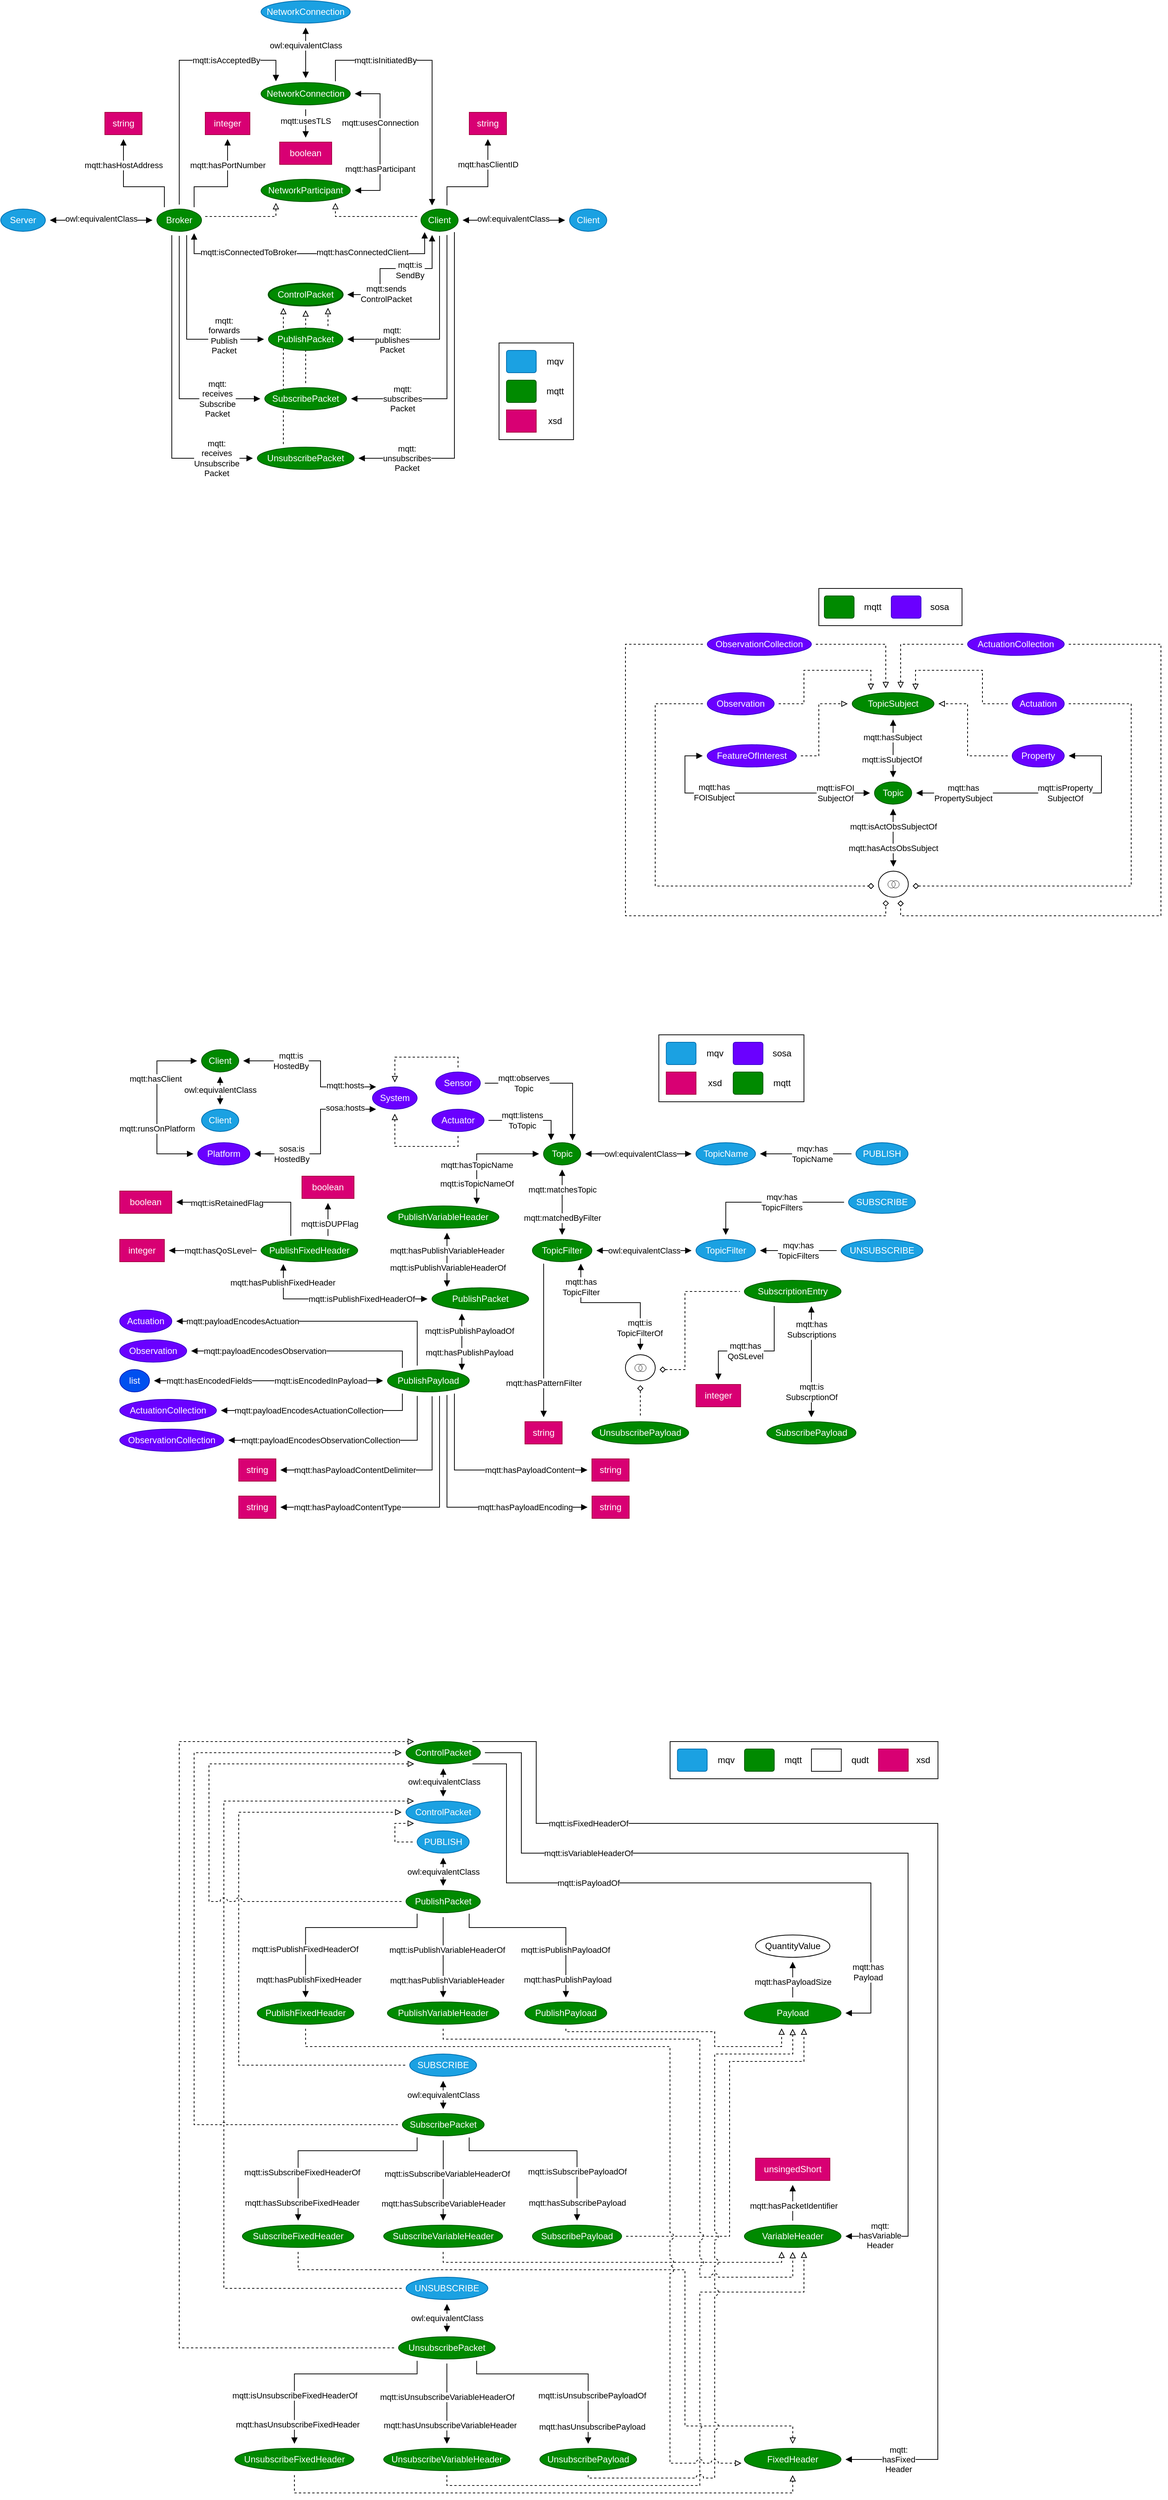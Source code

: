 <mxfile version="28.1.2">
  <diagram name="Page-1" id="8X90j2agcKZzmAuZHYjz">
    <mxGraphModel dx="1213" dy="828" grid="1" gridSize="10" guides="1" tooltips="1" connect="1" arrows="1" fold="1" page="1" pageScale="1" pageWidth="850" pageHeight="1100" math="0" shadow="0">
      <root>
        <mxCell id="0" />
        <mxCell id="1" parent="0" />
        <mxCell id="WCmOqJApZtAGnSyVygM3-62" value="" style="rounded=0;orthogonalLoop=1;jettySize=auto;html=1;convertToSvg=0;edgeStyle=orthogonalEdgeStyle;jumpStyle=none;strokeColor=default;align=center;verticalAlign=middle;fontFamily=Helvetica;fontSize=11;fontColor=default;labelBackgroundColor=default;endArrow=block;sourcePerimeterSpacing=6;targetPerimeterSpacing=6;endFill=1;startArrow=block;startFill=1;" parent="1" source="WCmOqJApZtAGnSyVygM3-38" target="WCmOqJApZtAGnSyVygM3-40" edge="1">
          <mxGeometry x="0.36" relative="1" as="geometry">
            <mxPoint x="240" y="1540" as="sourcePoint" />
            <mxPoint x="879.86" y="1415" as="targetPoint" />
            <Array as="points">
              <mxPoint x="510" y="1620" />
              <mxPoint x="510" y="1680" />
            </Array>
            <mxPoint as="offset" />
          </mxGeometry>
        </mxCell>
        <mxCell id="WCmOqJApZtAGnSyVygM3-323" value="sosa:is&lt;br&gt;HostedBy" style="edgeLabel;html=1;align=center;verticalAlign=middle;resizable=0;points=[];" parent="WCmOqJApZtAGnSyVygM3-62" vertex="1" connectable="0">
          <mxGeometry x="0.64" y="-1" relative="1" as="geometry">
            <mxPoint x="10" y="1" as="offset" />
          </mxGeometry>
        </mxCell>
        <mxCell id="Pp_cTzMIZjNAPxuEeKP_-22" value="sosa:hosts" style="edgeLabel;html=1;align=center;verticalAlign=middle;resizable=0;points=[];" parent="WCmOqJApZtAGnSyVygM3-62" vertex="1" connectable="0">
          <mxGeometry x="-0.619" relative="1" as="geometry">
            <mxPoint x="1" y="-2" as="offset" />
          </mxGeometry>
        </mxCell>
        <mxCell id="WCmOqJApZtAGnSyVygM3-61" value="mqtt:is&lt;br&gt;HostedBy" style="edgeStyle=orthogonalEdgeStyle;rounded=0;orthogonalLoop=1;jettySize=auto;html=1;startArrow=classic;startFill=1;strokeColor=default;align=center;verticalAlign=middle;fontFamily=Helvetica;fontSize=11;fontColor=default;labelBackgroundColor=default;endArrow=block;sourcePerimeterSpacing=6;targetPerimeterSpacing=6;endFill=1;" parent="1" source="WCmOqJApZtAGnSyVygM3-38" target="WCmOqJApZtAGnSyVygM3-46" edge="1">
          <mxGeometry x="0.401" relative="1" as="geometry">
            <Array as="points">
              <mxPoint x="510" y="1590" />
              <mxPoint x="510" y="1555" />
            </Array>
            <mxPoint as="offset" />
          </mxGeometry>
        </mxCell>
        <mxCell id="WCmOqJApZtAGnSyVygM3-68" value="mqtt:hosts" style="edgeLabel;html=1;align=center;verticalAlign=middle;resizable=0;points=[];rounded=0;dashed=1;strokeColor=default;fontFamily=Helvetica;fontSize=11;fontColor=default;labelBackgroundColor=default;" parent="WCmOqJApZtAGnSyVygM3-61" vertex="1" connectable="0">
          <mxGeometry x="-0.359" relative="1" as="geometry">
            <mxPoint x="27" y="-2" as="offset" />
          </mxGeometry>
        </mxCell>
        <mxCell id="WCmOqJApZtAGnSyVygM3-3" value="NetworkParticipant" style="rounded=0;arcSize=10;whiteSpace=wrap;html=1;align=center;fillColor=#008a00;fontColor=#ffffff;strokeColor=#005700;shape=ellipse;perimeter=ellipsePerimeter;" parent="1" vertex="1">
          <mxGeometry x="430" y="370" width="120" height="30" as="geometry" />
        </mxCell>
        <mxCell id="WCmOqJApZtAGnSyVygM3-13" value="" style="edgeStyle=orthogonalEdgeStyle;rounded=0;orthogonalLoop=1;jettySize=auto;html=1;strokeColor=default;align=center;verticalAlign=middle;fontFamily=Helvetica;fontSize=11;fontColor=default;labelBackgroundColor=default;endArrow=block;endFill=1;sourcePerimeterSpacing=6;targetPerimeterSpacing=6;curved=0;fillColor=default;startArrow=block;startFill=1;" parent="1" source="WCmOqJApZtAGnSyVygM3-4" target="WCmOqJApZtAGnSyVygM3-7" edge="1">
          <mxGeometry relative="1" as="geometry" />
        </mxCell>
        <mxCell id="Pp_cTzMIZjNAPxuEeKP_-15" value="owl:equivalentClass" style="edgeLabel;html=1;align=center;verticalAlign=middle;resizable=0;points=[];" parent="WCmOqJApZtAGnSyVygM3-13" vertex="1" connectable="0">
          <mxGeometry x="0.145" relative="1" as="geometry">
            <mxPoint x="10" y="-2" as="offset" />
          </mxGeometry>
        </mxCell>
        <mxCell id="WCmOqJApZtAGnSyVygM3-24" value="mqtt:hasHostAddress" style="edgeStyle=orthogonalEdgeStyle;rounded=0;orthogonalLoop=1;jettySize=auto;html=1;strokeColor=default;align=center;verticalAlign=middle;fontFamily=Helvetica;fontSize=11;fontColor=default;labelBackgroundColor=default;endArrow=block;sourcePerimeterSpacing=6;targetPerimeterSpacing=6;endFill=1;" parent="1" source="WCmOqJApZtAGnSyVygM3-4" target="WCmOqJApZtAGnSyVygM3-15" edge="1">
          <mxGeometry x="0.524" relative="1" as="geometry">
            <Array as="points">
              <mxPoint x="300" y="380" />
              <mxPoint x="245" y="380" />
            </Array>
            <mxPoint as="offset" />
          </mxGeometry>
        </mxCell>
        <mxCell id="WCmOqJApZtAGnSyVygM3-30" value="&lt;font&gt;mqtt:isAcceptedBy&lt;/font&gt;" style="edgeStyle=orthogonalEdgeStyle;rounded=0;orthogonalLoop=1;jettySize=auto;html=1;align=center;verticalAlign=middle;fontFamily=Helvetica;fontSize=11;fontColor=default;labelBackgroundColor=default;endArrow=block;sourcePerimeterSpacing=6;targetPerimeterSpacing=6;endFill=1;" parent="1" source="WCmOqJApZtAGnSyVygM3-4" target="WCmOqJApZtAGnSyVygM3-11" edge="1">
          <mxGeometry x="0.46" relative="1" as="geometry">
            <Array as="points">
              <mxPoint x="320" y="210" />
              <mxPoint x="450" y="210" />
            </Array>
            <mxPoint as="offset" />
          </mxGeometry>
        </mxCell>
        <mxCell id="WCmOqJApZtAGnSyVygM3-33" style="edgeStyle=orthogonalEdgeStyle;rounded=0;orthogonalLoop=1;jettySize=auto;html=1;strokeColor=default;align=center;verticalAlign=middle;fontFamily=Helvetica;fontSize=11;fontColor=default;labelBackgroundColor=default;endArrow=block;sourcePerimeterSpacing=6;targetPerimeterSpacing=6;endFill=0;dashed=1;" parent="1" source="WCmOqJApZtAGnSyVygM3-4" target="WCmOqJApZtAGnSyVygM3-3" edge="1">
          <mxGeometry relative="1" as="geometry">
            <Array as="points">
              <mxPoint x="450" y="420" />
            </Array>
          </mxGeometry>
        </mxCell>
        <mxCell id="WCmOqJApZtAGnSyVygM3-146" style="edgeStyle=orthogonalEdgeStyle;rounded=0;orthogonalLoop=1;jettySize=auto;html=1;strokeColor=default;align=center;verticalAlign=middle;fontFamily=Helvetica;fontSize=11;fontColor=default;labelBackgroundColor=default;endArrow=block;sourcePerimeterSpacing=6;targetPerimeterSpacing=6;endFill=1;" parent="1" source="WCmOqJApZtAGnSyVygM3-4" target="WCmOqJApZtAGnSyVygM3-138" edge="1">
          <mxGeometry relative="1" as="geometry">
            <Array as="points">
              <mxPoint x="330" y="585" />
            </Array>
          </mxGeometry>
        </mxCell>
        <mxCell id="WCmOqJApZtAGnSyVygM3-149" value="&lt;div style=&quot;color: rgb(204, 204, 204); background-color: rgb(31, 31, 31); font-family: Consolas, &amp;quot;Courier New&amp;quot;, monospace; font-size: 14px; line-height: 19px; white-space-collapse: preserve;&quot;&gt;&lt;br&gt;&lt;/div&gt;" style="edgeLabel;html=1;align=center;verticalAlign=middle;resizable=0;points=[];rounded=0;dashed=1;strokeColor=default;fontFamily=Helvetica;fontSize=11;fontColor=default;labelBackgroundColor=default;" parent="WCmOqJApZtAGnSyVygM3-146" vertex="1" connectable="0">
          <mxGeometry x="0.225" relative="1" as="geometry">
            <mxPoint as="offset" />
          </mxGeometry>
        </mxCell>
        <mxCell id="WCmOqJApZtAGnSyVygM3-150" value="mqtt:&lt;br&gt;forwards&lt;br&gt;Publish&lt;br&gt;Packet" style="edgeLabel;html=1;align=center;verticalAlign=middle;resizable=0;points=[];rounded=0;dashed=1;strokeColor=default;fontFamily=Helvetica;fontSize=11;fontColor=default;labelBackgroundColor=default;" parent="WCmOqJApZtAGnSyVygM3-146" vertex="1" connectable="0">
          <mxGeometry x="-0.058" y="-2" relative="1" as="geometry">
            <mxPoint x="52" y="20" as="offset" />
          </mxGeometry>
        </mxCell>
        <mxCell id="WCmOqJApZtAGnSyVygM3-147" style="edgeStyle=orthogonalEdgeStyle;rounded=0;orthogonalLoop=1;jettySize=auto;html=1;strokeColor=default;align=center;verticalAlign=middle;fontFamily=Helvetica;fontSize=11;fontColor=default;labelBackgroundColor=default;endArrow=block;sourcePerimeterSpacing=6;targetPerimeterSpacing=6;endFill=1;" parent="1" source="WCmOqJApZtAGnSyVygM3-4" target="WCmOqJApZtAGnSyVygM3-140" edge="1">
          <mxGeometry relative="1" as="geometry">
            <Array as="points">
              <mxPoint x="310" y="745" />
            </Array>
          </mxGeometry>
        </mxCell>
        <mxCell id="WCmOqJApZtAGnSyVygM3-151" value="mqtt:&lt;br&gt;receives&lt;br&gt;Unsubscribe&lt;br&gt;Packet" style="edgeLabel;html=1;align=center;verticalAlign=middle;resizable=0;points=[];rounded=0;dashed=1;strokeColor=default;fontFamily=Helvetica;fontSize=11;fontColor=default;labelBackgroundColor=default;" parent="WCmOqJApZtAGnSyVygM3-147" vertex="1" connectable="0">
          <mxGeometry x="0.586" y="1" relative="1" as="geometry">
            <mxPoint x="36" y="1" as="offset" />
          </mxGeometry>
        </mxCell>
        <mxCell id="WCmOqJApZtAGnSyVygM3-148" style="edgeStyle=orthogonalEdgeStyle;rounded=0;orthogonalLoop=1;jettySize=auto;html=1;strokeColor=default;align=center;verticalAlign=middle;fontFamily=Helvetica;fontSize=11;fontColor=default;labelBackgroundColor=default;endArrow=block;sourcePerimeterSpacing=6;targetPerimeterSpacing=6;endFill=1;" parent="1" source="WCmOqJApZtAGnSyVygM3-4" target="WCmOqJApZtAGnSyVygM3-139" edge="1">
          <mxGeometry relative="1" as="geometry">
            <Array as="points">
              <mxPoint x="320" y="665" />
            </Array>
          </mxGeometry>
        </mxCell>
        <mxCell id="WCmOqJApZtAGnSyVygM3-152" value="mqtt:&lt;br&gt;receives&lt;br&gt;Subscribe&lt;br&gt;Packet" style="edgeLabel;html=1;align=center;verticalAlign=middle;resizable=0;points=[];rounded=0;dashed=1;strokeColor=default;fontFamily=Helvetica;fontSize=11;fontColor=default;labelBackgroundColor=default;" parent="WCmOqJApZtAGnSyVygM3-148" vertex="1" connectable="0">
          <mxGeometry x="0.843" relative="1" as="geometry">
            <mxPoint x="-33" as="offset" />
          </mxGeometry>
        </mxCell>
        <mxCell id="WCmOqJApZtAGnSyVygM3-4" value="Broker&lt;span style=&quot;color: rgba(0, 0, 0, 0); font-family: monospace; font-size: 0px; text-align: start; text-wrap-mode: nowrap;&quot;&gt;%3CmxGraphModel%3E%3Croot%3E%3CmxCell%20id%3D%220%22%2F%3E%3CmxCell%20id%3D%221%22%20parent%3D%220%22%2F%3E%3CmxCell%20id%3D%222%22%20value%3D%22NetworkParticipant%22%20style%3D%22rounded%3D1%3BarcSize%3D10%3BwhiteSpace%3Dwrap%3Bhtml%3D1%3Balign%3Dcenter%3B%22%20vertex%3D%221%22%20parent%3D%221%22%3E%3CmxGeometry%20x%3D%22300%22%20y%3D%22360%22%20width%3D%22100%22%20height%3D%2240%22%20as%3D%22geometry%22%2F%3E%3C%2FmxCell%3E%3C%2Froot%3E%3C%2FmxGraphModel%3E&lt;/span&gt;" style="rounded=1;arcSize=10;whiteSpace=wrap;html=1;align=center;fillColor=#008a00;fontColor=#ffffff;strokeColor=#005700;shape=ellipse;perimeter=ellipsePerimeter;" parent="1" vertex="1">
          <mxGeometry x="290" y="410" width="60" height="30" as="geometry" />
        </mxCell>
        <mxCell id="WCmOqJApZtAGnSyVygM3-14" value="" style="edgeStyle=orthogonalEdgeStyle;rounded=0;orthogonalLoop=1;jettySize=auto;html=1;strokeColor=default;align=center;verticalAlign=middle;fontFamily=Helvetica;fontSize=11;fontColor=default;labelBackgroundColor=default;endArrow=block;endFill=1;sourcePerimeterSpacing=6;targetPerimeterSpacing=6;curved=0;fillColor=default;startArrow=block;startFill=1;" parent="1" source="WCmOqJApZtAGnSyVygM3-5" target="WCmOqJApZtAGnSyVygM3-6" edge="1">
          <mxGeometry relative="1" as="geometry" />
        </mxCell>
        <mxCell id="Pp_cTzMIZjNAPxuEeKP_-16" value="owl:equivalentClass" style="edgeLabel;html=1;align=center;verticalAlign=middle;resizable=0;points=[];" parent="WCmOqJApZtAGnSyVygM3-14" vertex="1" connectable="0">
          <mxGeometry x="0.023" y="-3" relative="1" as="geometry">
            <mxPoint x="-3" y="-5" as="offset" />
          </mxGeometry>
        </mxCell>
        <mxCell id="WCmOqJApZtAGnSyVygM3-21" value="mqtt:hasClientID" style="edgeStyle=orthogonalEdgeStyle;rounded=0;orthogonalLoop=1;jettySize=auto;html=1;align=center;verticalAlign=middle;fontFamily=Helvetica;fontSize=11;fontColor=default;labelBorderColor=none;labelBackgroundColor=default;resizable=0;fillColor=none;gradientColor=none;strokeColor=default;endArrow=block;sourcePerimeterSpacing=6;targetPerimeterSpacing=6;endFill=1;" parent="1" source="WCmOqJApZtAGnSyVygM3-5" target="WCmOqJApZtAGnSyVygM3-16" edge="1">
          <mxGeometry x="0.524" relative="1" as="geometry">
            <Array as="points">
              <mxPoint x="680" y="380" />
              <mxPoint x="735" y="380" />
            </Array>
            <mxPoint as="offset" />
          </mxGeometry>
        </mxCell>
        <mxCell id="WCmOqJApZtAGnSyVygM3-34" style="edgeStyle=orthogonalEdgeStyle;rounded=0;orthogonalLoop=1;jettySize=auto;html=1;strokeColor=default;align=center;verticalAlign=middle;fontFamily=Helvetica;fontSize=11;fontColor=default;labelBackgroundColor=default;endArrow=block;sourcePerimeterSpacing=6;targetPerimeterSpacing=6;endFill=0;dashed=1;" parent="1" source="WCmOqJApZtAGnSyVygM3-5" target="WCmOqJApZtAGnSyVygM3-3" edge="1">
          <mxGeometry relative="1" as="geometry">
            <Array as="points">
              <mxPoint x="530" y="420" />
            </Array>
          </mxGeometry>
        </mxCell>
        <mxCell id="WCmOqJApZtAGnSyVygM3-166" style="edgeStyle=orthogonalEdgeStyle;rounded=0;orthogonalLoop=1;jettySize=auto;html=1;strokeColor=default;align=center;verticalAlign=middle;fontFamily=Helvetica;fontSize=11;fontColor=default;labelBackgroundColor=default;endArrow=block;sourcePerimeterSpacing=6;targetPerimeterSpacing=6;startArrow=block;startFill=1;endFill=1;" parent="1" source="WCmOqJApZtAGnSyVygM3-5" target="WCmOqJApZtAGnSyVygM3-141" edge="1">
          <mxGeometry relative="1" as="geometry">
            <Array as="points">
              <mxPoint x="660" y="490" />
              <mxPoint x="590" y="490" />
              <mxPoint x="590" y="525" />
            </Array>
          </mxGeometry>
        </mxCell>
        <mxCell id="WCmOqJApZtAGnSyVygM3-171" value="mqtt:sends&lt;br&gt;ControlPacket" style="edgeLabel;html=1;align=center;verticalAlign=middle;resizable=0;points=[];" parent="WCmOqJApZtAGnSyVygM3-166" vertex="1" connectable="0">
          <mxGeometry x="0.463" y="-2" relative="1" as="geometry">
            <mxPoint x="10" y="7" as="offset" />
          </mxGeometry>
        </mxCell>
        <mxCell id="WCmOqJApZtAGnSyVygM3-172" value="mqtt:is&lt;br&gt;SendBy" style="edgeLabel;html=1;align=center;verticalAlign=middle;resizable=0;points=[];" parent="WCmOqJApZtAGnSyVygM3-166" vertex="1" connectable="0">
          <mxGeometry x="-0.39" y="-2" relative="1" as="geometry">
            <mxPoint x="-16" y="4" as="offset" />
          </mxGeometry>
        </mxCell>
        <mxCell id="WCmOqJApZtAGnSyVygM3-167" style="edgeStyle=orthogonalEdgeStyle;rounded=0;orthogonalLoop=1;jettySize=auto;html=1;strokeColor=default;align=center;verticalAlign=middle;fontFamily=Helvetica;fontSize=11;fontColor=default;labelBackgroundColor=default;endArrow=block;sourcePerimeterSpacing=6;targetPerimeterSpacing=6;endFill=1;" parent="1" source="WCmOqJApZtAGnSyVygM3-5" target="WCmOqJApZtAGnSyVygM3-138" edge="1">
          <mxGeometry relative="1" as="geometry">
            <Array as="points">
              <mxPoint x="670" y="585" />
            </Array>
          </mxGeometry>
        </mxCell>
        <mxCell id="WCmOqJApZtAGnSyVygM3-173" value="mqtt:&lt;br&gt;publishes&lt;br&gt;Packet" style="edgeLabel;html=1;align=center;verticalAlign=middle;resizable=0;points=[];" parent="WCmOqJApZtAGnSyVygM3-167" vertex="1" connectable="0">
          <mxGeometry x="0.548" y="1" relative="1" as="geometry">
            <mxPoint as="offset" />
          </mxGeometry>
        </mxCell>
        <mxCell id="WCmOqJApZtAGnSyVygM3-168" style="edgeStyle=orthogonalEdgeStyle;rounded=0;orthogonalLoop=1;jettySize=auto;html=1;strokeColor=default;align=center;verticalAlign=middle;fontFamily=Helvetica;fontSize=11;fontColor=default;labelBackgroundColor=default;endArrow=block;sourcePerimeterSpacing=6;targetPerimeterSpacing=6;endFill=1;" parent="1" source="WCmOqJApZtAGnSyVygM3-5" target="WCmOqJApZtAGnSyVygM3-139" edge="1">
          <mxGeometry relative="1" as="geometry">
            <Array as="points">
              <mxPoint x="680" y="665" />
            </Array>
          </mxGeometry>
        </mxCell>
        <mxCell id="WCmOqJApZtAGnSyVygM3-174" value="mqtt:&lt;br&gt;subscribes&lt;br&gt;Packet" style="edgeLabel;html=1;align=center;verticalAlign=middle;resizable=0;points=[];" parent="WCmOqJApZtAGnSyVygM3-168" vertex="1" connectable="0">
          <mxGeometry x="0.709" y="-1" relative="1" as="geometry">
            <mxPoint x="18" y="1" as="offset" />
          </mxGeometry>
        </mxCell>
        <mxCell id="WCmOqJApZtAGnSyVygM3-169" style="edgeStyle=orthogonalEdgeStyle;rounded=0;orthogonalLoop=1;jettySize=auto;html=1;strokeColor=default;align=center;verticalAlign=middle;fontFamily=Helvetica;fontSize=11;fontColor=default;labelBackgroundColor=default;endArrow=block;sourcePerimeterSpacing=6;targetPerimeterSpacing=6;endFill=1;" parent="1" source="WCmOqJApZtAGnSyVygM3-5" target="WCmOqJApZtAGnSyVygM3-140" edge="1">
          <mxGeometry relative="1" as="geometry">
            <Array as="points">
              <mxPoint x="690" y="745" />
            </Array>
          </mxGeometry>
        </mxCell>
        <mxCell id="WCmOqJApZtAGnSyVygM3-175" value="mqtt:&lt;br&gt;unsubscribes&lt;br&gt;Packet" style="edgeLabel;html=1;align=center;verticalAlign=middle;resizable=0;points=[];" parent="WCmOqJApZtAGnSyVygM3-169" vertex="1" connectable="0">
          <mxGeometry x="0.772" y="1" relative="1" as="geometry">
            <mxPoint x="15" y="-1" as="offset" />
          </mxGeometry>
        </mxCell>
        <mxCell id="WCmOqJApZtAGnSyVygM3-281" style="edgeStyle=orthogonalEdgeStyle;rounded=0;orthogonalLoop=1;jettySize=auto;html=1;strokeColor=default;align=center;verticalAlign=middle;fontFamily=Helvetica;fontSize=11;fontColor=default;labelBackgroundColor=default;endArrow=block;sourcePerimeterSpacing=6;targetPerimeterSpacing=6;startArrow=block;startFill=1;endFill=1;" parent="1" source="WCmOqJApZtAGnSyVygM3-5" target="WCmOqJApZtAGnSyVygM3-4" edge="1">
          <mxGeometry relative="1" as="geometry">
            <mxPoint x="600" y="440" as="sourcePoint" />
            <mxPoint x="360" y="470" as="targetPoint" />
            <Array as="points">
              <mxPoint x="650" y="470" />
              <mxPoint x="340" y="470" />
            </Array>
          </mxGeometry>
        </mxCell>
        <mxCell id="WCmOqJApZtAGnSyVygM3-282" value="mqtt:isConnectedToBroker" style="edgeLabel;html=1;align=center;verticalAlign=middle;resizable=0;points=[];" parent="WCmOqJApZtAGnSyVygM3-281" vertex="1" connectable="0">
          <mxGeometry x="0.579" relative="1" as="geometry">
            <mxPoint x="23" y="-2" as="offset" />
          </mxGeometry>
        </mxCell>
        <mxCell id="WCmOqJApZtAGnSyVygM3-283" value="mqtt:hasConnectedClient" style="edgeLabel;html=1;align=center;verticalAlign=middle;resizable=0;points=[];" parent="WCmOqJApZtAGnSyVygM3-281" vertex="1" connectable="0">
          <mxGeometry x="-0.213" relative="1" as="geometry">
            <mxPoint x="31" y="-2" as="offset" />
          </mxGeometry>
        </mxCell>
        <mxCell id="WCmOqJApZtAGnSyVygM3-5" value="Client" style="rounded=1;arcSize=10;whiteSpace=wrap;html=1;align=center;fillColor=#008a00;fontColor=#ffffff;strokeColor=#005700;shape=ellipse;perimeter=ellipsePerimeter;" parent="1" vertex="1">
          <mxGeometry x="645" y="410" width="50" height="30" as="geometry" />
        </mxCell>
        <mxCell id="WCmOqJApZtAGnSyVygM3-6" value="Client" style="rounded=1;arcSize=10;whiteSpace=wrap;html=1;align=center;fillColor=#1ba1e2;fontColor=#ffffff;strokeColor=#006EAF;shape=ellipse;perimeter=ellipsePerimeter;" parent="1" vertex="1">
          <mxGeometry x="844.86" y="410" width="50" height="30" as="geometry" />
        </mxCell>
        <mxCell id="WCmOqJApZtAGnSyVygM3-25" value="mqtt:hasPortNumber" style="edgeStyle=orthogonalEdgeStyle;rounded=0;orthogonalLoop=1;jettySize=auto;html=1;strokeColor=default;align=center;verticalAlign=middle;fontFamily=Helvetica;fontSize=11;fontColor=default;labelBackgroundColor=default;endArrow=block;sourcePerimeterSpacing=6;targetPerimeterSpacing=6;endFill=1;" parent="1" source="WCmOqJApZtAGnSyVygM3-4" target="WCmOqJApZtAGnSyVygM3-17" edge="1">
          <mxGeometry x="0.489" relative="1" as="geometry">
            <Array as="points">
              <mxPoint x="340" y="380" />
              <mxPoint x="385" y="380" />
            </Array>
            <mxPoint as="offset" />
          </mxGeometry>
        </mxCell>
        <mxCell id="WCmOqJApZtAGnSyVygM3-7" value="Server" style="rounded=1;arcSize=10;whiteSpace=wrap;html=1;align=center;fillColor=#1ba1e2;fontColor=#ffffff;strokeColor=#006EAF;shape=ellipse;perimeter=ellipsePerimeter;" parent="1" vertex="1">
          <mxGeometry x="80" y="410" width="60" height="30" as="geometry" />
        </mxCell>
        <mxCell id="WCmOqJApZtAGnSyVygM3-12" value="" style="edgeStyle=orthogonalEdgeStyle;rounded=0;orthogonalLoop=1;jettySize=auto;html=1;endArrow=block;endFill=1;curved=0;sourcePerimeterSpacing=6;strokeColor=default;fillColor=default;targetPerimeterSpacing=6;startArrow=block;startFill=1;" parent="1" source="WCmOqJApZtAGnSyVygM3-10" target="WCmOqJApZtAGnSyVygM3-11" edge="1">
          <mxGeometry relative="1" as="geometry" />
        </mxCell>
        <mxCell id="Pp_cTzMIZjNAPxuEeKP_-14" value="owl:equivalentClass" style="edgeLabel;html=1;align=center;verticalAlign=middle;resizable=0;points=[];" parent="WCmOqJApZtAGnSyVygM3-12" vertex="1" connectable="0">
          <mxGeometry x="0.158" y="-3" relative="1" as="geometry">
            <mxPoint x="3" y="-16" as="offset" />
          </mxGeometry>
        </mxCell>
        <mxCell id="WCmOqJApZtAGnSyVygM3-29" value="mqtt:usesConnection" style="edgeStyle=orthogonalEdgeStyle;rounded=0;orthogonalLoop=1;jettySize=auto;html=1;strokeColor=default;align=center;verticalAlign=middle;fontFamily=Helvetica;fontSize=11;fontColor=default;labelBackgroundColor=default;endArrow=block;sourcePerimeterSpacing=6;targetPerimeterSpacing=6;startArrow=block;startFill=1;endFill=1;" parent="1" source="WCmOqJApZtAGnSyVygM3-11" target="WCmOqJApZtAGnSyVygM3-3" edge="1">
          <mxGeometry x="-0.266" relative="1" as="geometry">
            <Array as="points">
              <mxPoint x="590" y="255" />
              <mxPoint x="590" y="385" />
            </Array>
            <mxPoint as="offset" />
          </mxGeometry>
        </mxCell>
        <mxCell id="WCmOqJApZtAGnSyVygM3-66" value="mqtt:hasParticipant" style="edgeLabel;html=1;align=center;verticalAlign=middle;resizable=0;points=[];" parent="WCmOqJApZtAGnSyVygM3-29" vertex="1" connectable="0">
          <mxGeometry x="0.21" y="-2" relative="1" as="geometry">
            <mxPoint x="2" y="15" as="offset" />
          </mxGeometry>
        </mxCell>
        <mxCell id="WCmOqJApZtAGnSyVygM3-10" value="NetworkConnection" style="rounded=1;arcSize=10;html=1;align=center;fillColor=#1ba1e2;labelBorderColor=none;labelBackgroundColor=none;convertToSvg=0;spacing=2;spacingLeft=0;spacingRight=0;whiteSpace=wrap;fontColor=#ffffff;strokeColor=#006EAF;shape=ellipse;perimeter=ellipsePerimeter;" parent="1" vertex="1">
          <mxGeometry x="430" y="130" width="120" height="30" as="geometry" />
        </mxCell>
        <mxCell id="WCmOqJApZtAGnSyVygM3-19" value="" style="edgeStyle=orthogonalEdgeStyle;rounded=0;orthogonalLoop=1;jettySize=auto;html=1;sourcePerimeterSpacing=6;targetPerimeterSpacing=6;endArrow=block;endFill=1;" parent="1" source="WCmOqJApZtAGnSyVygM3-11" target="WCmOqJApZtAGnSyVygM3-18" edge="1">
          <mxGeometry relative="1" as="geometry" />
        </mxCell>
        <mxCell id="WCmOqJApZtAGnSyVygM3-20" value="mqtt:usesTLS" style="edgeLabel;align=center;verticalAlign=middle;resizable=0;points=[];labelBackgroundColor=default;labelBorderColor=none;" parent="WCmOqJApZtAGnSyVygM3-19" vertex="1" connectable="0">
          <mxGeometry x="-0.13" y="-1" relative="1" as="geometry">
            <mxPoint x="1" y="-2" as="offset" />
          </mxGeometry>
        </mxCell>
        <mxCell id="WCmOqJApZtAGnSyVygM3-31" value="mqtt:isInitiatedBy" style="edgeStyle=orthogonalEdgeStyle;rounded=0;orthogonalLoop=1;jettySize=auto;html=1;strokeColor=default;align=center;verticalAlign=middle;fontFamily=Helvetica;fontSize=11;fontColor=default;labelBackgroundColor=default;endArrow=block;sourcePerimeterSpacing=6;targetPerimeterSpacing=6;endFill=1;" parent="1" source="WCmOqJApZtAGnSyVygM3-11" target="WCmOqJApZtAGnSyVygM3-5" edge="1">
          <mxGeometry x="-0.46" relative="1" as="geometry">
            <Array as="points">
              <mxPoint x="530" y="210" />
              <mxPoint x="660" y="210" />
            </Array>
            <mxPoint as="offset" />
          </mxGeometry>
        </mxCell>
        <mxCell id="WCmOqJApZtAGnSyVygM3-11" value="NetworkConnection" style="rounded=1;arcSize=10;html=1;align=center;fillColor=#008a00;labelBorderColor=none;labelBackgroundColor=none;convertToSvg=0;spacing=2;spacingLeft=0;spacingRight=0;whiteSpace=wrap;fontColor=#ffffff;strokeColor=#005700;shape=ellipse;perimeter=ellipsePerimeter;" parent="1" vertex="1">
          <mxGeometry x="430" y="240" width="120" height="30" as="geometry" />
        </mxCell>
        <mxCell id="WCmOqJApZtAGnSyVygM3-15" value="string" style="whiteSpace=wrap;html=1;align=center;fillColor=#d80073;fontColor=#ffffff;strokeColor=#A50040;" parent="1" vertex="1">
          <mxGeometry x="220" y="280" width="50" height="30" as="geometry" />
        </mxCell>
        <mxCell id="WCmOqJApZtAGnSyVygM3-16" value="string" style="whiteSpace=wrap;html=1;align=center;fillColor=#d80073;fontColor=#ffffff;strokeColor=#A50040;" parent="1" vertex="1">
          <mxGeometry x="710" y="280" width="50" height="30" as="geometry" />
        </mxCell>
        <mxCell id="WCmOqJApZtAGnSyVygM3-17" value="integer" style="whiteSpace=wrap;html=1;align=center;fillColor=#d80073;fontColor=#ffffff;strokeColor=#A50040;" parent="1" vertex="1">
          <mxGeometry x="355" y="280" width="60" height="30" as="geometry" />
        </mxCell>
        <mxCell id="WCmOqJApZtAGnSyVygM3-18" value="boolean" style="whiteSpace=wrap;html=1;align=center;fillColor=#d80073;fontColor=#ffffff;strokeColor=#A50040;" parent="1" vertex="1">
          <mxGeometry x="455" y="320" width="70" height="30" as="geometry" />
        </mxCell>
        <mxCell id="WCmOqJApZtAGnSyVygM3-38" value="System" style="rounded=1;arcSize=10;whiteSpace=wrap;html=1;align=center;fillColor=#6a00ff;fontColor=#ffffff;strokeColor=#3700CC;shape=ellipse;perimeter=ellipsePerimeter;" parent="1" vertex="1">
          <mxGeometry x="579.86" y="1590" width="60" height="30" as="geometry" />
        </mxCell>
        <mxCell id="WCmOqJApZtAGnSyVygM3-49" style="edgeStyle=orthogonalEdgeStyle;rounded=0;orthogonalLoop=1;jettySize=auto;html=1;strokeColor=default;align=center;verticalAlign=middle;fontFamily=Helvetica;fontSize=11;fontColor=default;labelBackgroundColor=default;endArrow=block;sourcePerimeterSpacing=6;targetPerimeterSpacing=6;dashed=1;endFill=0;" parent="1" source="WCmOqJApZtAGnSyVygM3-39" target="WCmOqJApZtAGnSyVygM3-38" edge="1">
          <mxGeometry relative="1" as="geometry">
            <Array as="points">
              <mxPoint x="695" y="1550" />
              <mxPoint x="610" y="1550" />
            </Array>
          </mxGeometry>
        </mxCell>
        <mxCell id="WCmOqJApZtAGnSyVygM3-58" value="mqtt:observes&lt;br&gt;Topic" style="edgeStyle=orthogonalEdgeStyle;rounded=0;orthogonalLoop=1;jettySize=auto;html=1;strokeColor=default;align=center;verticalAlign=middle;fontFamily=Helvetica;fontSize=11;fontColor=default;labelBackgroundColor=default;endArrow=block;sourcePerimeterSpacing=6;targetPerimeterSpacing=6;endFill=1;" parent="1" source="WCmOqJApZtAGnSyVygM3-39" edge="1">
          <mxGeometry x="-0.469" relative="1" as="geometry">
            <Array as="points">
              <mxPoint x="849" y="1585" />
            </Array>
            <mxPoint as="offset" />
            <mxPoint x="744.86" y="1588" as="sourcePoint" />
            <mxPoint x="848.86" y="1662" as="targetPoint" />
          </mxGeometry>
        </mxCell>
        <mxCell id="WCmOqJApZtAGnSyVygM3-39" value="Sensor" style="rounded=1;arcSize=10;whiteSpace=wrap;html=1;align=center;fillColor=#6a00ff;fontColor=#ffffff;strokeColor=#3700CC;shape=ellipse;perimeter=ellipsePerimeter;" parent="1" vertex="1">
          <mxGeometry x="664.86" y="1570" width="60" height="30" as="geometry" />
        </mxCell>
        <mxCell id="WCmOqJApZtAGnSyVygM3-40" value="Platform" style="rounded=1;arcSize=10;whiteSpace=wrap;html=1;align=center;fillColor=#6a00ff;fontColor=#ffffff;strokeColor=#3700CC;shape=ellipse;perimeter=ellipsePerimeter;" parent="1" vertex="1">
          <mxGeometry x="345" y="1665" width="70" height="30" as="geometry" />
        </mxCell>
        <mxCell id="WCmOqJApZtAGnSyVygM3-50" style="edgeStyle=orthogonalEdgeStyle;rounded=0;orthogonalLoop=1;jettySize=auto;html=1;strokeColor=default;align=center;verticalAlign=middle;fontFamily=Helvetica;fontSize=11;fontColor=default;labelBackgroundColor=default;endArrow=block;sourcePerimeterSpacing=6;targetPerimeterSpacing=6;fontStyle=4;dashed=1;endFill=0;" parent="1" source="WCmOqJApZtAGnSyVygM3-41" target="WCmOqJApZtAGnSyVygM3-38" edge="1">
          <mxGeometry relative="1" as="geometry">
            <Array as="points">
              <mxPoint x="695" y="1670" />
              <mxPoint x="610" y="1670" />
            </Array>
          </mxGeometry>
        </mxCell>
        <mxCell id="WCmOqJApZtAGnSyVygM3-59" value="mqtt:listens&lt;br&gt;ToTopic" style="edgeStyle=orthogonalEdgeStyle;rounded=0;orthogonalLoop=1;jettySize=auto;html=1;strokeColor=default;align=center;verticalAlign=middle;fontFamily=Helvetica;fontSize=11;fontColor=default;labelBackgroundColor=default;endArrow=block;sourcePerimeterSpacing=6;targetPerimeterSpacing=6;endFill=1;" parent="1" source="WCmOqJApZtAGnSyVygM3-41" target="WCmOqJApZtAGnSyVygM3-43" edge="1">
          <mxGeometry x="-0.183" relative="1" as="geometry">
            <Array as="points">
              <mxPoint x="820" y="1635" />
            </Array>
            <mxPoint as="offset" />
          </mxGeometry>
        </mxCell>
        <mxCell id="WCmOqJApZtAGnSyVygM3-41" value="Actuator" style="rounded=1;arcSize=10;whiteSpace=wrap;html=1;align=center;fillColor=#6a00ff;fontColor=#ffffff;strokeColor=#3700CC;shape=ellipse;perimeter=ellipsePerimeter;" parent="1" vertex="1">
          <mxGeometry x="659.86" y="1620" width="70" height="30" as="geometry" />
        </mxCell>
        <mxCell id="WCmOqJApZtAGnSyVygM3-52" style="edgeStyle=orthogonalEdgeStyle;rounded=0;orthogonalLoop=1;jettySize=auto;html=1;strokeColor=default;align=center;verticalAlign=middle;fontFamily=Helvetica;fontSize=11;fontColor=default;labelBackgroundColor=default;endArrow=block;endFill=1;sourcePerimeterSpacing=6;targetPerimeterSpacing=6;curved=0;fillColor=default;startArrow=block;startFill=1;" parent="1" source="WCmOqJApZtAGnSyVygM3-42" target="WCmOqJApZtAGnSyVygM3-43" edge="1">
          <mxGeometry relative="1" as="geometry" />
        </mxCell>
        <mxCell id="Pp_cTzMIZjNAPxuEeKP_-18" value="owl:equivalentClass" style="edgeLabel;html=1;align=center;verticalAlign=middle;resizable=0;points=[];rounded=0;dashed=1;strokeColor=default;fontFamily=Helvetica;fontSize=11;fontColor=default;labelBackgroundColor=default;fillColor=default;" parent="WCmOqJApZtAGnSyVygM3-52" vertex="1" connectable="0">
          <mxGeometry x="0.057" y="3" relative="1" as="geometry">
            <mxPoint x="6" y="-3" as="offset" />
          </mxGeometry>
        </mxCell>
        <mxCell id="WCmOqJApZtAGnSyVygM3-42" value="TopicName" style="rounded=1;arcSize=10;whiteSpace=wrap;html=1;align=center;fillColor=#1ba1e2;fontColor=#ffffff;strokeColor=#006EAF;shape=ellipse;perimeter=ellipsePerimeter;" parent="1" vertex="1">
          <mxGeometry x="1014.86" y="1665" width="80" height="30" as="geometry" />
        </mxCell>
        <mxCell id="WCmOqJApZtAGnSyVygM3-43" value="Topic" style="rounded=1;arcSize=10;whiteSpace=wrap;html=1;align=center;fillColor=#008a00;fontColor=#ffffff;strokeColor=#005700;shape=ellipse;perimeter=ellipsePerimeter;" parent="1" vertex="1">
          <mxGeometry x="809.86" y="1665" width="50" height="30" as="geometry" />
        </mxCell>
        <mxCell id="WCmOqJApZtAGnSyVygM3-55" value="mqtt:hasPatternFilter" style="edgeStyle=orthogonalEdgeStyle;rounded=0;orthogonalLoop=1;jettySize=auto;html=1;strokeColor=default;align=center;verticalAlign=middle;fontFamily=Helvetica;fontSize=11;fontColor=default;labelBackgroundColor=default;endArrow=block;endFill=1;sourcePerimeterSpacing=6;targetPerimeterSpacing=6;curved=0;fillColor=default;startArrow=none;startFill=0;" parent="1" source="WCmOqJApZtAGnSyVygM3-44" target="WCmOqJApZtAGnSyVygM3-48" edge="1">
          <mxGeometry x="0.556" relative="1" as="geometry">
            <Array as="points">
              <mxPoint x="810" y="1880" />
              <mxPoint x="810" y="1880" />
            </Array>
            <mxPoint as="offset" />
          </mxGeometry>
        </mxCell>
        <mxCell id="WCmOqJApZtAGnSyVygM3-57" value="mqtt:matchesTopic" style="edgeStyle=orthogonalEdgeStyle;rounded=0;orthogonalLoop=1;jettySize=auto;html=1;startArrow=block;startFill=1;strokeColor=default;align=center;verticalAlign=middle;fontFamily=Helvetica;fontSize=11;fontColor=default;labelBackgroundColor=default;endArrow=block;sourcePerimeterSpacing=6;targetPerimeterSpacing=6;endFill=1;" parent="1" source="WCmOqJApZtAGnSyVygM3-44" target="WCmOqJApZtAGnSyVygM3-43" edge="1">
          <mxGeometry x="0.397" relative="1" as="geometry">
            <Array as="points">
              <mxPoint x="835" y="1770" />
              <mxPoint x="835" y="1770" />
            </Array>
            <mxPoint as="offset" />
          </mxGeometry>
        </mxCell>
        <mxCell id="WCmOqJApZtAGnSyVygM3-67" value="mqtt:matchedByFilter" style="edgeLabel;html=1;align=center;verticalAlign=middle;resizable=0;points=[];rounded=0;dashed=1;strokeColor=default;fontFamily=Helvetica;fontSize=11;fontColor=default;labelBackgroundColor=default;" parent="WCmOqJApZtAGnSyVygM3-57" vertex="1" connectable="0">
          <mxGeometry x="-0.28" y="1" relative="1" as="geometry">
            <mxPoint x="1" y="8" as="offset" />
          </mxGeometry>
        </mxCell>
        <mxCell id="WCmOqJApZtAGnSyVygM3-44" value="TopicFilter" style="rounded=1;arcSize=10;whiteSpace=wrap;html=1;align=center;fillColor=#008a00;fontColor=#ffffff;strokeColor=#005700;shape=ellipse;perimeter=ellipsePerimeter;" parent="1" vertex="1">
          <mxGeometry x="794.86" y="1795" width="80" height="30" as="geometry" />
        </mxCell>
        <mxCell id="WCmOqJApZtAGnSyVygM3-53" style="edgeStyle=orthogonalEdgeStyle;rounded=0;orthogonalLoop=1;jettySize=auto;html=1;strokeColor=default;align=center;verticalAlign=middle;fontFamily=Helvetica;fontSize=11;fontColor=default;labelBackgroundColor=default;endArrow=block;endFill=1;sourcePerimeterSpacing=6;targetPerimeterSpacing=6;curved=0;fillColor=default;startArrow=block;startFill=1;" parent="1" source="WCmOqJApZtAGnSyVygM3-45" target="WCmOqJApZtAGnSyVygM3-44" edge="1">
          <mxGeometry relative="1" as="geometry" />
        </mxCell>
        <mxCell id="Pp_cTzMIZjNAPxuEeKP_-19" value="owl:equivalentClass" style="edgeLabel;html=1;align=center;verticalAlign=middle;resizable=0;points=[];rounded=0;dashed=1;strokeColor=default;fontFamily=Helvetica;fontSize=11;fontColor=default;labelBackgroundColor=default;fillColor=default;" parent="WCmOqJApZtAGnSyVygM3-53" vertex="1" connectable="0">
          <mxGeometry x="0.087" y="-1" relative="1" as="geometry">
            <mxPoint x="5" y="1" as="offset" />
          </mxGeometry>
        </mxCell>
        <mxCell id="WCmOqJApZtAGnSyVygM3-45" value="TopicFilter" style="rounded=1;arcSize=10;whiteSpace=wrap;html=1;align=center;fillColor=#1ba1e2;fontColor=#ffffff;strokeColor=#006EAF;shape=ellipse;perimeter=ellipsePerimeter;" parent="1" vertex="1">
          <mxGeometry x="1014.86" y="1795" width="80" height="30" as="geometry" />
        </mxCell>
        <mxCell id="WCmOqJApZtAGnSyVygM3-69" style="edgeStyle=orthogonalEdgeStyle;rounded=0;orthogonalLoop=1;jettySize=auto;html=1;startArrow=block;startFill=1;strokeColor=default;align=center;verticalAlign=middle;fontFamily=Helvetica;fontSize=11;fontColor=default;labelBackgroundColor=default;endArrow=block;sourcePerimeterSpacing=6;targetPerimeterSpacing=6;endFill=1;" parent="1" source="WCmOqJApZtAGnSyVygM3-46" target="WCmOqJApZtAGnSyVygM3-40" edge="1">
          <mxGeometry relative="1" as="geometry">
            <Array as="points">
              <mxPoint x="290" y="1555" />
              <mxPoint x="290" y="1680" />
            </Array>
          </mxGeometry>
        </mxCell>
        <mxCell id="WCmOqJApZtAGnSyVygM3-70" value="mqtt:runsOnPlatform" style="edgeLabel;html=1;align=center;verticalAlign=middle;resizable=0;points=[];rounded=0;dashed=1;strokeColor=default;fontFamily=Helvetica;fontSize=11;fontColor=default;labelBackgroundColor=default;" parent="WCmOqJApZtAGnSyVygM3-69" vertex="1" connectable="0">
          <mxGeometry x="0.146" y="1" relative="1" as="geometry">
            <mxPoint x="-1" y="14" as="offset" />
          </mxGeometry>
        </mxCell>
        <mxCell id="WCmOqJApZtAGnSyVygM3-71" value="mqtt:hasClient" style="edgeLabel;html=1;align=center;verticalAlign=middle;resizable=0;points=[];rounded=0;dashed=1;strokeColor=default;fontFamily=Helvetica;fontSize=11;fontColor=default;labelBackgroundColor=default;" parent="WCmOqJApZtAGnSyVygM3-69" vertex="1" connectable="0">
          <mxGeometry x="-0.632" relative="1" as="geometry">
            <mxPoint x="-14" y="24" as="offset" />
          </mxGeometry>
        </mxCell>
        <mxCell id="WCmOqJApZtAGnSyVygM3-46" value="Client" style="rounded=1;arcSize=10;whiteSpace=wrap;html=1;align=center;fillColor=#008a00;fontColor=#ffffff;strokeColor=#005700;shape=ellipse;perimeter=ellipsePerimeter;" parent="1" vertex="1">
          <mxGeometry x="350" y="1540" width="50" height="30" as="geometry" />
        </mxCell>
        <mxCell id="WCmOqJApZtAGnSyVygM3-54" style="edgeStyle=orthogonalEdgeStyle;rounded=0;orthogonalLoop=1;jettySize=auto;html=1;strokeColor=default;align=center;verticalAlign=middle;fontFamily=Helvetica;fontSize=11;fontColor=default;labelBorderColor=none;labelBackgroundColor=default;resizable=0;endArrow=block;sourcePerimeterSpacing=6;targetPerimeterSpacing=6;fillColor=default;gradientColor=none;endFill=1;curved=0;startArrow=block;startFill=1;" parent="1" source="WCmOqJApZtAGnSyVygM3-47" target="WCmOqJApZtAGnSyVygM3-46" edge="1">
          <mxGeometry relative="1" as="geometry" />
        </mxCell>
        <mxCell id="Pp_cTzMIZjNAPxuEeKP_-17" value="owl:equivalentClass" style="edgeLabel;html=1;align=center;verticalAlign=middle;resizable=0;points=[];rounded=0;dashed=1;strokeColor=default;fontFamily=Helvetica;fontSize=11;fontColor=default;labelBackgroundColor=default;fillColor=default;" parent="WCmOqJApZtAGnSyVygM3-54" vertex="1" connectable="0">
          <mxGeometry x="0.737" y="-2" relative="1" as="geometry">
            <mxPoint x="-2" y="13" as="offset" />
          </mxGeometry>
        </mxCell>
        <mxCell id="WCmOqJApZtAGnSyVygM3-47" value="Client" style="rounded=1;arcSize=10;whiteSpace=wrap;html=1;align=center;fillColor=#1ba1e2;fontColor=#ffffff;strokeColor=#006EAF;shape=ellipse;perimeter=ellipsePerimeter;" parent="1" vertex="1">
          <mxGeometry x="350" y="1620" width="50" height="30" as="geometry" />
        </mxCell>
        <mxCell id="WCmOqJApZtAGnSyVygM3-48" value="string" style="whiteSpace=wrap;html=1;align=center;fillColor=#d80073;fontColor=#ffffff;strokeColor=#A50040;" parent="1" vertex="1">
          <mxGeometry x="784.86" y="2040" width="50" height="30" as="geometry" />
        </mxCell>
        <mxCell id="WCmOqJApZtAGnSyVygM3-141" value="ControlPacket" style="rounded=1;arcSize=10;whiteSpace=wrap;html=1;align=center;fillColor=#008a00;fontColor=#ffffff;strokeColor=#005700;strokeWidth=2;shape=ellipse;perimeter=ellipsePerimeter;" parent="1" vertex="1">
          <mxGeometry x="440" y="510" width="100" height="30" as="geometry" />
        </mxCell>
        <mxCell id="WCmOqJApZtAGnSyVygM3-163" style="edgeStyle=orthogonalEdgeStyle;rounded=0;orthogonalLoop=1;jettySize=auto;html=1;strokeColor=default;align=center;verticalAlign=middle;fontFamily=Helvetica;fontSize=11;fontColor=default;labelBackgroundColor=default;endArrow=block;sourcePerimeterSpacing=6;targetPerimeterSpacing=6;jumpStyle=none;shadow=0;endFill=0;dashed=1;" parent="1" source="WCmOqJApZtAGnSyVygM3-140" target="WCmOqJApZtAGnSyVygM3-141" edge="1">
          <mxGeometry relative="1" as="geometry">
            <Array as="points">
              <mxPoint x="460" y="640" />
              <mxPoint x="460" y="640" />
            </Array>
          </mxGeometry>
        </mxCell>
        <mxCell id="WCmOqJApZtAGnSyVygM3-140" value="UnsubscribePacket" style="rounded=1;arcSize=10;whiteSpace=wrap;html=1;align=center;fillColor=#008a00;fontColor=#ffffff;strokeColor=#005700;shape=ellipse;perimeter=ellipsePerimeter;" parent="1" vertex="1">
          <mxGeometry x="425" y="730" width="130" height="30" as="geometry" />
        </mxCell>
        <mxCell id="WCmOqJApZtAGnSyVygM3-164" style="edgeStyle=orthogonalEdgeStyle;rounded=0;orthogonalLoop=1;jettySize=auto;html=1;strokeColor=default;align=center;verticalAlign=middle;fontFamily=Helvetica;fontSize=11;fontColor=default;labelBackgroundColor=default;endArrow=block;sourcePerimeterSpacing=6;targetPerimeterSpacing=6;endFill=0;dashed=1;" parent="1" source="WCmOqJApZtAGnSyVygM3-139" target="WCmOqJApZtAGnSyVygM3-141" edge="1">
          <mxGeometry relative="1" as="geometry">
            <Array as="points">
              <mxPoint x="490" y="590" />
              <mxPoint x="490" y="590" />
            </Array>
          </mxGeometry>
        </mxCell>
        <mxCell id="WCmOqJApZtAGnSyVygM3-139" value="SubscribePacket" style="rounded=1;arcSize=10;whiteSpace=wrap;html=1;align=center;fillColor=#008a00;fontColor=#ffffff;strokeColor=#005700;shape=ellipse;perimeter=ellipsePerimeter;" parent="1" vertex="1">
          <mxGeometry x="435" y="650" width="110" height="30" as="geometry" />
        </mxCell>
        <mxCell id="WCmOqJApZtAGnSyVygM3-165" style="edgeStyle=orthogonalEdgeStyle;rounded=0;orthogonalLoop=1;jettySize=auto;html=1;strokeColor=default;align=center;verticalAlign=middle;fontFamily=Helvetica;fontSize=11;fontColor=default;labelBackgroundColor=default;endArrow=block;sourcePerimeterSpacing=6;targetPerimeterSpacing=6;endFill=0;dashed=1;" parent="1" source="WCmOqJApZtAGnSyVygM3-138" target="WCmOqJApZtAGnSyVygM3-141" edge="1">
          <mxGeometry relative="1" as="geometry">
            <Array as="points">
              <mxPoint x="520" y="550" />
              <mxPoint x="520" y="550" />
            </Array>
          </mxGeometry>
        </mxCell>
        <mxCell id="WCmOqJApZtAGnSyVygM3-138" value="PublishPacket" style="rounded=1;arcSize=10;whiteSpace=wrap;html=1;align=center;fillColor=#008a00;fontColor=#ffffff;strokeColor=#005700;shape=ellipse;perimeter=ellipsePerimeter;" parent="1" vertex="1">
          <mxGeometry x="440" y="570" width="100" height="30" as="geometry" />
        </mxCell>
        <mxCell id="WCmOqJApZtAGnSyVygM3-238" value="" style="edgeStyle=orthogonalEdgeStyle;rounded=0;orthogonalLoop=1;jettySize=auto;html=1;strokeColor=default;align=center;verticalAlign=middle;fontFamily=Helvetica;fontSize=11;fontColor=default;labelBackgroundColor=default;endArrow=block;endFill=1;sourcePerimeterSpacing=6;targetPerimeterSpacing=6;curved=0;fillColor=default;startArrow=block;startFill=1;" parent="1" source="WCmOqJApZtAGnSyVygM3-181" target="WCmOqJApZtAGnSyVygM3-196" edge="1">
          <mxGeometry relative="1" as="geometry" />
        </mxCell>
        <mxCell id="Pp_cTzMIZjNAPxuEeKP_-9" value="owl:equivalentClass" style="edgeLabel;html=1;align=center;verticalAlign=middle;resizable=0;points=[];rounded=0;dashed=1;strokeColor=default;fontFamily=Helvetica;fontSize=11;fontColor=default;labelBackgroundColor=default;fillColor=default;" parent="WCmOqJApZtAGnSyVygM3-238" vertex="1" connectable="0">
          <mxGeometry x="-0.028" y="-2" relative="1" as="geometry">
            <mxPoint x="2" as="offset" />
          </mxGeometry>
        </mxCell>
        <mxCell id="WCmOqJApZtAGnSyVygM3-247" style="edgeStyle=orthogonalEdgeStyle;rounded=0;orthogonalLoop=1;jettySize=auto;html=1;strokeColor=default;align=center;verticalAlign=middle;fontFamily=Helvetica;fontSize=11;fontColor=default;labelBackgroundColor=default;endArrow=block;sourcePerimeterSpacing=6;targetPerimeterSpacing=6;endFill=0;dashed=1;" parent="1" source="WCmOqJApZtAGnSyVygM3-181" target="WCmOqJApZtAGnSyVygM3-187" edge="1">
          <mxGeometry relative="1" as="geometry">
            <Array as="points">
              <mxPoint x="400" y="2905" />
              <mxPoint x="400" y="2565" />
            </Array>
          </mxGeometry>
        </mxCell>
        <mxCell id="WCmOqJApZtAGnSyVygM3-181" value="SUBSCRIBE" style="rounded=1;arcSize=10;whiteSpace=wrap;html=1;align=center;fillColor=#1ba1e2;fontColor=#ffffff;strokeColor=#006EAF;shape=ellipse;perimeter=ellipsePerimeter;" parent="1" vertex="1">
          <mxGeometry x="629.86" y="2890" width="90" height="30" as="geometry" />
        </mxCell>
        <mxCell id="WCmOqJApZtAGnSyVygM3-239" value="" style="edgeStyle=orthogonalEdgeStyle;rounded=0;orthogonalLoop=1;jettySize=auto;html=1;strokeColor=default;align=center;verticalAlign=middle;fontFamily=Helvetica;fontSize=11;fontColor=default;labelBackgroundColor=default;endArrow=block;endFill=1;sourcePerimeterSpacing=6;targetPerimeterSpacing=6;curved=0;fillColor=default;startArrow=block;startFill=1;" parent="1" source="WCmOqJApZtAGnSyVygM3-185" target="WCmOqJApZtAGnSyVygM3-200" edge="1">
          <mxGeometry relative="1" as="geometry" />
        </mxCell>
        <mxCell id="Pp_cTzMIZjNAPxuEeKP_-10" value="owl:equivalentClass" style="edgeLabel;html=1;align=center;verticalAlign=middle;resizable=0;points=[];rounded=0;dashed=1;strokeColor=default;fontFamily=Helvetica;fontSize=11;fontColor=default;labelBackgroundColor=default;fillColor=default;" parent="WCmOqJApZtAGnSyVygM3-239" vertex="1" connectable="0">
          <mxGeometry x="0.624" relative="1" as="geometry">
            <mxPoint y="-12" as="offset" />
          </mxGeometry>
        </mxCell>
        <mxCell id="WCmOqJApZtAGnSyVygM3-248" style="edgeStyle=orthogonalEdgeStyle;rounded=0;orthogonalLoop=1;jettySize=auto;html=1;strokeColor=default;align=center;verticalAlign=middle;fontFamily=Helvetica;fontSize=11;fontColor=default;labelBackgroundColor=default;endArrow=block;sourcePerimeterSpacing=6;targetPerimeterSpacing=6;endFill=0;dashed=1;" parent="1" source="WCmOqJApZtAGnSyVygM3-185" target="WCmOqJApZtAGnSyVygM3-187" edge="1">
          <mxGeometry relative="1" as="geometry">
            <Array as="points">
              <mxPoint x="380" y="3205" />
              <mxPoint x="380" y="2550" />
            </Array>
          </mxGeometry>
        </mxCell>
        <mxCell id="WCmOqJApZtAGnSyVygM3-185" value="UNSUBSCRIBE" style="rounded=1;arcSize=10;whiteSpace=wrap;html=1;align=center;fillColor=#1ba1e2;fontColor=#ffffff;strokeColor=#006EAF;shape=ellipse;perimeter=ellipsePerimeter;" parent="1" vertex="1">
          <mxGeometry x="625" y="3190" width="110" height="30" as="geometry" />
        </mxCell>
        <mxCell id="WCmOqJApZtAGnSyVygM3-186" value="" style="edgeStyle=orthogonalEdgeStyle;rounded=0;orthogonalLoop=1;jettySize=auto;html=1;strokeColor=default;align=center;verticalAlign=middle;fontFamily=Helvetica;fontSize=11;fontColor=default;labelBackgroundColor=default;endArrow=block;endFill=1;sourcePerimeterSpacing=6;targetPerimeterSpacing=6;curved=0;fillColor=default;startArrow=block;startFill=1;" parent="1" source="WCmOqJApZtAGnSyVygM3-187" target="WCmOqJApZtAGnSyVygM3-208" edge="1">
          <mxGeometry relative="1" as="geometry" />
        </mxCell>
        <mxCell id="Pp_cTzMIZjNAPxuEeKP_-7" value="&lt;span style=&quot;color: rgba(0, 0, 0, 0); font-family: monospace; font-size: 0px; text-align: start; background-color: rgb(27, 29, 30);&quot;&gt;%3CmxGraphModel%3E%3Croot%3E%3CmxCell%20id%3D%220%22%2F%3E%3CmxCell%20id%3D%221%22%20parent%3D%220%22%2F%3E%3CmxCell%20id%3D%222%22%20value%3D%22owl%3AequivalentClass%22%20style%3D%22edgeStyle%3DorthogonalEdgeStyle%3Brounded%3D0%3BorthogonalLoop%3D1%3BjettySize%3Dauto%3Bhtml%3D1%3BstartArrow%3Dclassic%3BstartFill%3D1%3Bdashed%3D1%3B%22%20edge%3D%221%22%20parent%3D%221%22%3E%3CmxGeometry%20relative%3D%221%22%20as%3D%22geometry%22%3E%3CmxPoint%20x%3D%22675%22%20y%3D%222670%22%20as%3D%22sourcePoint%22%2F%3E%3CmxPoint%20x%3D%22675%22%20y%3D%222630%22%20as%3D%22targetPoint%22%2F%3E%3C%2FmxGeometry%3E%3C%2FmxCell%3E%3C%2Froot%3E%3C%2FmxGraphModel%3E&lt;/span&gt;" style="edgeLabel;html=1;align=center;verticalAlign=middle;resizable=0;points=[];rounded=0;dashed=1;strokeColor=default;fontFamily=Helvetica;fontSize=11;fontColor=default;labelBackgroundColor=default;" parent="WCmOqJApZtAGnSyVygM3-186" vertex="1" connectable="0">
          <mxGeometry x="-0.043" y="1" relative="1" as="geometry">
            <mxPoint y="-3" as="offset" />
          </mxGeometry>
        </mxCell>
        <mxCell id="Pp_cTzMIZjNAPxuEeKP_-8" value="owl:equivalentClass" style="edgeLabel;html=1;align=center;verticalAlign=middle;resizable=0;points=[];rounded=0;dashed=1;strokeColor=default;fontFamily=Helvetica;fontSize=11;fontColor=default;labelBackgroundColor=default;" parent="WCmOqJApZtAGnSyVygM3-186" vertex="1" connectable="0">
          <mxGeometry x="0.779" y="1" relative="1" as="geometry">
            <mxPoint x="2" y="14" as="offset" />
          </mxGeometry>
        </mxCell>
        <mxCell id="WCmOqJApZtAGnSyVygM3-187" value="ControlPacket" style="rounded=1;arcSize=10;whiteSpace=wrap;html=1;align=center;fillColor=#1ba1e2;fontColor=#ffffff;strokeColor=#006EAF;shape=ellipse;perimeter=ellipsePerimeter;" parent="1" vertex="1">
          <mxGeometry x="624.86" y="2550" width="100" height="30" as="geometry" />
        </mxCell>
        <mxCell id="WCmOqJApZtAGnSyVygM3-235" style="edgeStyle=orthogonalEdgeStyle;rounded=0;orthogonalLoop=1;jettySize=auto;html=1;strokeColor=default;align=center;verticalAlign=middle;fontFamily=Helvetica;fontSize=11;fontColor=default;labelBackgroundColor=default;endArrow=block;sourcePerimeterSpacing=6;targetPerimeterSpacing=6;endFill=1;" parent="1" source="WCmOqJApZtAGnSyVygM3-192" target="WCmOqJApZtAGnSyVygM3-228" edge="1">
          <mxGeometry relative="1" as="geometry">
            <Array as="points">
              <mxPoint x="674.86" y="2800" />
              <mxPoint x="674.86" y="2800" />
            </Array>
          </mxGeometry>
        </mxCell>
        <mxCell id="WCmOqJApZtAGnSyVygM3-263" value="mqtt:isPublishVariableHeaderOf" style="edgeLabel;html=1;align=center;verticalAlign=middle;resizable=0;points=[];" parent="WCmOqJApZtAGnSyVygM3-235" vertex="1" connectable="0">
          <mxGeometry x="-0.339" y="1" relative="1" as="geometry">
            <mxPoint x="4" y="8" as="offset" />
          </mxGeometry>
        </mxCell>
        <mxCell id="WCmOqJApZtAGnSyVygM3-264" value="mqtt:hasPublishVariableHeader" style="edgeLabel;html=1;align=center;verticalAlign=middle;resizable=0;points=[];" parent="WCmOqJApZtAGnSyVygM3-235" vertex="1" connectable="0">
          <mxGeometry x="0.488" y="-1" relative="1" as="geometry">
            <mxPoint x="6" y="4" as="offset" />
          </mxGeometry>
        </mxCell>
        <mxCell id="WCmOqJApZtAGnSyVygM3-236" style="edgeStyle=orthogonalEdgeStyle;rounded=0;orthogonalLoop=1;jettySize=auto;html=1;strokeColor=default;align=center;verticalAlign=middle;fontFamily=Helvetica;fontSize=11;fontColor=default;labelBackgroundColor=default;endArrow=block;sourcePerimeterSpacing=6;targetPerimeterSpacing=6;endFill=1;" parent="1" source="WCmOqJApZtAGnSyVygM3-192" target="WCmOqJApZtAGnSyVygM3-226" edge="1">
          <mxGeometry relative="1" as="geometry">
            <Array as="points">
              <mxPoint x="639.86" y="2720" />
              <mxPoint x="489.86" y="2720" />
            </Array>
          </mxGeometry>
        </mxCell>
        <mxCell id="WCmOqJApZtAGnSyVygM3-261" value="mqtt:hasPublishFixedHeader" style="edgeLabel;html=1;align=center;verticalAlign=middle;resizable=0;points=[];" parent="WCmOqJApZtAGnSyVygM3-236" vertex="1" connectable="0">
          <mxGeometry x="0.732" y="4" relative="1" as="geometry">
            <mxPoint y="11" as="offset" />
          </mxGeometry>
        </mxCell>
        <mxCell id="WCmOqJApZtAGnSyVygM3-262" value="mqtt:isPublishFixedHeaderOf" style="edgeLabel;html=1;align=center;verticalAlign=middle;resizable=0;points=[];" parent="WCmOqJApZtAGnSyVygM3-236" vertex="1" connectable="0">
          <mxGeometry x="0.458" y="-1" relative="1" as="geometry">
            <mxPoint y="6" as="offset" />
          </mxGeometry>
        </mxCell>
        <mxCell id="WCmOqJApZtAGnSyVygM3-237" style="edgeStyle=orthogonalEdgeStyle;rounded=0;orthogonalLoop=1;jettySize=auto;html=1;strokeColor=default;align=center;verticalAlign=middle;fontFamily=Helvetica;fontSize=11;fontColor=default;labelBackgroundColor=default;endArrow=block;sourcePerimeterSpacing=6;targetPerimeterSpacing=6;endFill=1;" parent="1" source="WCmOqJApZtAGnSyVygM3-192" target="WCmOqJApZtAGnSyVygM3-230" edge="1">
          <mxGeometry relative="1" as="geometry">
            <Array as="points">
              <mxPoint x="709.86" y="2720" />
              <mxPoint x="839.86" y="2720" />
            </Array>
          </mxGeometry>
        </mxCell>
        <mxCell id="WCmOqJApZtAGnSyVygM3-265" value="mqtt:isPublishPayloadOf" style="edgeLabel;html=1;align=center;verticalAlign=middle;resizable=0;points=[];" parent="WCmOqJApZtAGnSyVygM3-237" vertex="1" connectable="0">
          <mxGeometry x="0.393" y="-1" relative="1" as="geometry">
            <mxPoint y="9" as="offset" />
          </mxGeometry>
        </mxCell>
        <mxCell id="WCmOqJApZtAGnSyVygM3-266" value="mqtt:hasPublishPayload" style="edgeLabel;html=1;align=center;verticalAlign=middle;resizable=0;points=[];" parent="WCmOqJApZtAGnSyVygM3-237" vertex="1" connectable="0">
          <mxGeometry x="0.703" y="2" relative="1" as="geometry">
            <mxPoint y="12" as="offset" />
          </mxGeometry>
        </mxCell>
        <mxCell id="WCmOqJApZtAGnSyVygM3-249" style="edgeStyle=orthogonalEdgeStyle;rounded=0;orthogonalLoop=1;jettySize=auto;html=1;strokeColor=default;align=center;verticalAlign=middle;fontFamily=Helvetica;fontSize=11;fontColor=default;labelBackgroundColor=default;endArrow=block;sourcePerimeterSpacing=6;targetPerimeterSpacing=6;jumpStyle=arc;endFill=0;dashed=1;jumpSize=10;" parent="1" source="WCmOqJApZtAGnSyVygM3-192" target="WCmOqJApZtAGnSyVygM3-208" edge="1">
          <mxGeometry relative="1" as="geometry">
            <Array as="points">
              <mxPoint x="360" y="2685" />
              <mxPoint x="360" y="2500" />
            </Array>
          </mxGeometry>
        </mxCell>
        <mxCell id="Pp_cTzMIZjNAPxuEeKP_-6" value="owl:equivalentClass" style="edgeStyle=orthogonalEdgeStyle;rounded=0;orthogonalLoop=1;jettySize=auto;html=1;startArrow=block;startFill=1;strokeColor=default;align=center;verticalAlign=middle;fontFamily=Helvetica;fontSize=11;fontColor=default;labelBackgroundColor=default;endArrow=block;sourcePerimeterSpacing=6;targetPerimeterSpacing=6;endFill=1;" parent="1" edge="1">
          <mxGeometry relative="1" as="geometry">
            <mxPoint x="674.86" y="2664" as="sourcePoint" />
            <mxPoint x="674.86" y="2626" as="targetPoint" />
          </mxGeometry>
        </mxCell>
        <mxCell id="WCmOqJApZtAGnSyVygM3-192" value="PublishPacket" style="rounded=1;arcSize=10;whiteSpace=wrap;html=1;align=center;fillColor=#008a00;fontColor=#ffffff;strokeColor=#005700;shape=ellipse;perimeter=ellipsePerimeter;" parent="1" vertex="1">
          <mxGeometry x="624.86" y="2670" width="100" height="30" as="geometry" />
        </mxCell>
        <mxCell id="WCmOqJApZtAGnSyVygM3-240" style="edgeStyle=orthogonalEdgeStyle;rounded=0;orthogonalLoop=1;jettySize=auto;html=1;strokeColor=default;align=center;verticalAlign=middle;fontFamily=Helvetica;fontSize=11;fontColor=default;labelBackgroundColor=default;endArrow=block;sourcePerimeterSpacing=6;targetPerimeterSpacing=6;endFill=1;" parent="1" source="WCmOqJApZtAGnSyVygM3-196" target="WCmOqJApZtAGnSyVygM3-216" edge="1">
          <mxGeometry relative="1" as="geometry" />
        </mxCell>
        <mxCell id="WCmOqJApZtAGnSyVygM3-271" value="mqtt:isSubscribeVariableHeaderOf" style="edgeLabel;html=1;align=center;verticalAlign=middle;resizable=0;points=[];" parent="WCmOqJApZtAGnSyVygM3-240" vertex="1" connectable="0">
          <mxGeometry x="-0.381" y="-3" relative="1" as="geometry">
            <mxPoint x="8" y="11" as="offset" />
          </mxGeometry>
        </mxCell>
        <mxCell id="WCmOqJApZtAGnSyVygM3-272" value="mqtt:hasSubscribeVariableHeader" style="edgeLabel;html=1;align=center;verticalAlign=middle;resizable=0;points=[];" parent="WCmOqJApZtAGnSyVygM3-240" vertex="1" connectable="0">
          <mxGeometry x="0.431" y="2" relative="1" as="geometry">
            <mxPoint x="-2" y="7" as="offset" />
          </mxGeometry>
        </mxCell>
        <mxCell id="WCmOqJApZtAGnSyVygM3-241" style="edgeStyle=orthogonalEdgeStyle;rounded=0;orthogonalLoop=1;jettySize=auto;html=1;strokeColor=default;align=center;verticalAlign=middle;fontFamily=Helvetica;fontSize=11;fontColor=default;labelBackgroundColor=default;endArrow=block;sourcePerimeterSpacing=6;targetPerimeterSpacing=6;endFill=1;" parent="1" source="WCmOqJApZtAGnSyVygM3-196" target="WCmOqJApZtAGnSyVygM3-214" edge="1">
          <mxGeometry relative="1" as="geometry">
            <Array as="points">
              <mxPoint x="639.86" y="3020" />
              <mxPoint x="479.86" y="3020" />
            </Array>
          </mxGeometry>
        </mxCell>
        <mxCell id="WCmOqJApZtAGnSyVygM3-269" value="mqtt:isSubscribeFixedHeaderOf" style="edgeLabel;html=1;align=center;verticalAlign=middle;resizable=0;points=[];" parent="WCmOqJApZtAGnSyVygM3-241" vertex="1" connectable="0">
          <mxGeometry x="0.443" relative="1" as="geometry">
            <mxPoint x="5" y="11" as="offset" />
          </mxGeometry>
        </mxCell>
        <mxCell id="WCmOqJApZtAGnSyVygM3-270" value="mqtt:hasSubscribeFixedHeader" style="edgeLabel;html=1;align=center;verticalAlign=middle;resizable=0;points=[];" parent="WCmOqJApZtAGnSyVygM3-241" vertex="1" connectable="0">
          <mxGeometry x="0.776" y="-3" relative="1" as="geometry">
            <mxPoint x="8" y="6" as="offset" />
          </mxGeometry>
        </mxCell>
        <mxCell id="WCmOqJApZtAGnSyVygM3-242" style="edgeStyle=orthogonalEdgeStyle;rounded=0;orthogonalLoop=1;jettySize=auto;html=1;strokeColor=default;align=center;verticalAlign=middle;fontFamily=Helvetica;fontSize=11;fontColor=default;labelBackgroundColor=default;endArrow=block;sourcePerimeterSpacing=6;targetPerimeterSpacing=6;endFill=1;" parent="1" source="WCmOqJApZtAGnSyVygM3-196" target="WCmOqJApZtAGnSyVygM3-218" edge="1">
          <mxGeometry relative="1" as="geometry">
            <Array as="points">
              <mxPoint x="709.86" y="3020" />
              <mxPoint x="854.86" y="3020" />
            </Array>
          </mxGeometry>
        </mxCell>
        <mxCell id="WCmOqJApZtAGnSyVygM3-273" value="mqtt:isSubscribePayloadOf" style="edgeLabel;html=1;align=center;verticalAlign=middle;resizable=0;points=[];" parent="WCmOqJApZtAGnSyVygM3-242" vertex="1" connectable="0">
          <mxGeometry x="0.404" relative="1" as="geometry">
            <mxPoint y="11" as="offset" />
          </mxGeometry>
        </mxCell>
        <mxCell id="WCmOqJApZtAGnSyVygM3-274" value="mqtt:hasSubscribePayload" style="edgeLabel;html=1;align=center;verticalAlign=middle;resizable=0;points=[];" parent="WCmOqJApZtAGnSyVygM3-242" vertex="1" connectable="0">
          <mxGeometry x="0.836" y="-1" relative="1" as="geometry">
            <mxPoint x="1" y="-3" as="offset" />
          </mxGeometry>
        </mxCell>
        <mxCell id="WCmOqJApZtAGnSyVygM3-250" style="edgeStyle=orthogonalEdgeStyle;rounded=0;orthogonalLoop=1;jettySize=auto;html=1;strokeColor=default;align=center;verticalAlign=middle;fontFamily=Helvetica;fontSize=11;fontColor=default;labelBackgroundColor=default;endArrow=block;sourcePerimeterSpacing=6;targetPerimeterSpacing=6;jumpStyle=arc;endFill=0;dashed=1;" parent="1" source="WCmOqJApZtAGnSyVygM3-196" target="WCmOqJApZtAGnSyVygM3-208" edge="1">
          <mxGeometry relative="1" as="geometry">
            <Array as="points">
              <mxPoint x="340" y="2985" />
              <mxPoint x="340" y="2485" />
            </Array>
          </mxGeometry>
        </mxCell>
        <mxCell id="WCmOqJApZtAGnSyVygM3-196" value="SubscribePacket" style="rounded=1;arcSize=10;whiteSpace=wrap;html=1;align=center;fillColor=#008a00;fontColor=#ffffff;strokeColor=#005700;shape=ellipse;perimeter=ellipsePerimeter;" parent="1" vertex="1">
          <mxGeometry x="620" y="2970" width="110" height="30" as="geometry" />
        </mxCell>
        <mxCell id="WCmOqJApZtAGnSyVygM3-243" style="edgeStyle=orthogonalEdgeStyle;rounded=0;orthogonalLoop=1;jettySize=auto;html=1;strokeColor=default;align=center;verticalAlign=middle;fontFamily=Helvetica;fontSize=11;fontColor=default;labelBackgroundColor=default;endArrow=block;sourcePerimeterSpacing=6;targetPerimeterSpacing=6;endFill=1;" parent="1" source="WCmOqJApZtAGnSyVygM3-200" target="WCmOqJApZtAGnSyVygM3-222" edge="1">
          <mxGeometry relative="1" as="geometry" />
        </mxCell>
        <mxCell id="WCmOqJApZtAGnSyVygM3-277" value="mqtt:isUnsubscribeVariableHeaderOf" style="edgeLabel;html=1;align=center;verticalAlign=middle;resizable=0;points=[];" parent="WCmOqJApZtAGnSyVygM3-243" vertex="1" connectable="0">
          <mxGeometry x="-0.343" y="-3" relative="1" as="geometry">
            <mxPoint x="3" y="9" as="offset" />
          </mxGeometry>
        </mxCell>
        <mxCell id="WCmOqJApZtAGnSyVygM3-278" value="mqtt:hasUnsubscribeVariableHeader" style="edgeLabel;html=1;align=center;verticalAlign=middle;resizable=0;points=[];" parent="WCmOqJApZtAGnSyVygM3-243" vertex="1" connectable="0">
          <mxGeometry x="0.54" y="4" relative="1" as="geometry">
            <mxPoint as="offset" />
          </mxGeometry>
        </mxCell>
        <mxCell id="WCmOqJApZtAGnSyVygM3-244" style="edgeStyle=orthogonalEdgeStyle;rounded=0;orthogonalLoop=1;jettySize=auto;html=1;strokeColor=default;align=center;verticalAlign=middle;fontFamily=Helvetica;fontSize=11;fontColor=default;labelBackgroundColor=default;endArrow=block;sourcePerimeterSpacing=6;targetPerimeterSpacing=6;endFill=1;" parent="1" source="WCmOqJApZtAGnSyVygM3-200" target="WCmOqJApZtAGnSyVygM3-220" edge="1">
          <mxGeometry relative="1" as="geometry">
            <Array as="points">
              <mxPoint x="639.86" y="3320" />
              <mxPoint x="474.86" y="3320" />
            </Array>
          </mxGeometry>
        </mxCell>
        <mxCell id="WCmOqJApZtAGnSyVygM3-275" value="mqtt:isUnsubscribeFixedHeaderOf" style="edgeLabel;html=1;align=center;verticalAlign=middle;resizable=0;points=[];" parent="WCmOqJApZtAGnSyVygM3-244" vertex="1" connectable="0">
          <mxGeometry x="0.469" relative="1" as="geometry">
            <mxPoint y="8" as="offset" />
          </mxGeometry>
        </mxCell>
        <mxCell id="WCmOqJApZtAGnSyVygM3-276" value="mqtt:hasUnsubscribeFixedHeader" style="edgeLabel;html=1;align=center;verticalAlign=middle;resizable=0;points=[];" parent="WCmOqJApZtAGnSyVygM3-244" vertex="1" connectable="0">
          <mxGeometry x="0.812" y="4" relative="1" as="geometry">
            <mxPoint as="offset" />
          </mxGeometry>
        </mxCell>
        <mxCell id="WCmOqJApZtAGnSyVygM3-245" style="edgeStyle=orthogonalEdgeStyle;rounded=0;orthogonalLoop=1;jettySize=auto;html=1;strokeColor=default;align=center;verticalAlign=middle;fontFamily=Helvetica;fontSize=11;fontColor=default;labelBackgroundColor=default;endArrow=block;sourcePerimeterSpacing=6;targetPerimeterSpacing=6;endFill=1;" parent="1" source="WCmOqJApZtAGnSyVygM3-200" target="WCmOqJApZtAGnSyVygM3-224" edge="1">
          <mxGeometry relative="1" as="geometry">
            <Array as="points">
              <mxPoint x="719.86" y="3320" />
              <mxPoint x="869.86" y="3320" />
            </Array>
          </mxGeometry>
        </mxCell>
        <mxCell id="WCmOqJApZtAGnSyVygM3-279" value="mqtt:isUnsubscribePayloadOf" style="edgeLabel;html=1;align=center;verticalAlign=middle;resizable=0;points=[];" parent="WCmOqJApZtAGnSyVygM3-245" vertex="1" connectable="0">
          <mxGeometry x="0.456" relative="1" as="geometry">
            <mxPoint x="5" y="6" as="offset" />
          </mxGeometry>
        </mxCell>
        <mxCell id="WCmOqJApZtAGnSyVygM3-280" value="mqtt:hasUnsubscribePayload" style="edgeLabel;html=1;align=center;verticalAlign=middle;resizable=0;points=[];" parent="WCmOqJApZtAGnSyVygM3-245" vertex="1" connectable="0">
          <mxGeometry x="0.772" relative="1" as="geometry">
            <mxPoint x="5" y="6" as="offset" />
          </mxGeometry>
        </mxCell>
        <mxCell id="WCmOqJApZtAGnSyVygM3-251" style="edgeStyle=orthogonalEdgeStyle;rounded=0;orthogonalLoop=1;jettySize=auto;html=1;strokeColor=default;align=center;verticalAlign=middle;fontFamily=Helvetica;fontSize=11;fontColor=default;labelBackgroundColor=default;endArrow=block;sourcePerimeterSpacing=6;targetPerimeterSpacing=6;endFill=0;dashed=1;" parent="1" source="WCmOqJApZtAGnSyVygM3-200" target="WCmOqJApZtAGnSyVygM3-208" edge="1">
          <mxGeometry relative="1" as="geometry">
            <Array as="points">
              <mxPoint x="320" y="3285" />
              <mxPoint x="320" y="2470" />
            </Array>
          </mxGeometry>
        </mxCell>
        <mxCell id="WCmOqJApZtAGnSyVygM3-200" value="UnsubscribePacket" style="rounded=1;arcSize=10;whiteSpace=wrap;html=1;align=center;fillColor=#008a00;fontColor=#ffffff;strokeColor=#005700;shape=ellipse;perimeter=ellipsePerimeter;" parent="1" vertex="1">
          <mxGeometry x="614.86" y="3270" width="130" height="30" as="geometry" />
        </mxCell>
        <mxCell id="WCmOqJApZtAGnSyVygM3-201" value="mqtt:&lt;br&gt;hasFixed&lt;br&gt;Header" style="edgeStyle=orthogonalEdgeStyle;rounded=0;orthogonalLoop=1;jettySize=auto;html=1;strokeColor=default;align=center;verticalAlign=middle;fontFamily=Helvetica;fontSize=11;fontColor=default;labelBackgroundColor=default;endArrow=block;sourcePerimeterSpacing=6;targetPerimeterSpacing=6;endFill=1;" parent="1" source="WCmOqJApZtAGnSyVygM3-208" target="WCmOqJApZtAGnSyVygM3-209" edge="1">
          <mxGeometry x="0.917" relative="1" as="geometry">
            <Array as="points">
              <mxPoint x="800" y="2470" />
              <mxPoint x="800" y="2580" />
              <mxPoint x="1340" y="2580" />
              <mxPoint x="1340" y="3435" />
            </Array>
            <mxPoint as="offset" />
          </mxGeometry>
        </mxCell>
        <mxCell id="WCmOqJApZtAGnSyVygM3-202" value="mqtt:isFixedHeaderOf" style="edgeLabel;html=1;align=center;verticalAlign=middle;resizable=0;points=[];rounded=0;dashed=1;strokeColor=default;fontFamily=Helvetica;fontSize=11;fontColor=default;labelBackgroundColor=default;" parent="WCmOqJApZtAGnSyVygM3-201" vertex="1" connectable="0">
          <mxGeometry x="0.123" y="2" relative="1" as="geometry">
            <mxPoint x="-472" y="-227" as="offset" />
          </mxGeometry>
        </mxCell>
        <mxCell id="WCmOqJApZtAGnSyVygM3-203" value="mqtt:isVariableHeaderOf" style="edgeStyle=orthogonalEdgeStyle;rounded=0;orthogonalLoop=1;jettySize=auto;html=1;strokeColor=default;align=center;verticalAlign=middle;fontFamily=Helvetica;fontSize=11;fontColor=default;labelBackgroundColor=default;endArrow=block;sourcePerimeterSpacing=6;targetPerimeterSpacing=6;endFill=1;" parent="1" source="WCmOqJApZtAGnSyVygM3-208" target="WCmOqJApZtAGnSyVygM3-210" edge="1">
          <mxGeometry x="-0.58" relative="1" as="geometry">
            <mxPoint as="offset" />
            <Array as="points">
              <mxPoint x="780" y="2485" />
              <mxPoint x="780" y="2620" />
              <mxPoint x="1300" y="2620" />
              <mxPoint x="1300" y="3135" />
            </Array>
          </mxGeometry>
        </mxCell>
        <mxCell id="WCmOqJApZtAGnSyVygM3-204" value="mqtt:&lt;br&gt;hasVariable&lt;br&gt;Header" style="edgeLabel;html=1;align=center;verticalAlign=middle;resizable=0;points=[];rounded=0;dashed=1;strokeColor=default;fontFamily=Helvetica;fontSize=11;fontColor=default;labelBackgroundColor=default;" parent="WCmOqJApZtAGnSyVygM3-203" vertex="1" connectable="0">
          <mxGeometry x="0.33" y="-1" relative="1" as="geometry">
            <mxPoint x="-37" y="351" as="offset" />
          </mxGeometry>
        </mxCell>
        <mxCell id="WCmOqJApZtAGnSyVygM3-205" style="edgeStyle=orthogonalEdgeStyle;rounded=0;orthogonalLoop=1;jettySize=auto;html=1;strokeColor=default;align=center;verticalAlign=middle;fontFamily=Helvetica;fontSize=11;fontColor=default;labelBackgroundColor=default;endArrow=block;sourcePerimeterSpacing=6;targetPerimeterSpacing=6;endFill=1;" parent="1" source="WCmOqJApZtAGnSyVygM3-208" target="WCmOqJApZtAGnSyVygM3-211" edge="1">
          <mxGeometry relative="1" as="geometry">
            <Array as="points">
              <mxPoint x="760" y="2500" />
              <mxPoint x="760" y="2660" />
              <mxPoint x="1250" y="2660" />
              <mxPoint x="1250" y="2835" />
            </Array>
          </mxGeometry>
        </mxCell>
        <mxCell id="WCmOqJApZtAGnSyVygM3-206" value="mqtt:has&lt;br&gt;Payload" style="edgeLabel;html=1;align=center;verticalAlign=middle;resizable=0;points=[];rounded=0;dashed=1;strokeColor=default;fontFamily=Helvetica;fontSize=11;fontColor=default;labelBackgroundColor=default;" parent="WCmOqJApZtAGnSyVygM3-205" vertex="1" connectable="0">
          <mxGeometry x="-0.146" y="3" relative="1" as="geometry">
            <mxPoint x="305" y="123" as="offset" />
          </mxGeometry>
        </mxCell>
        <mxCell id="WCmOqJApZtAGnSyVygM3-207" value="mqtt:isPayloadOf" style="edgeLabel;html=1;align=center;verticalAlign=middle;resizable=0;points=[];rounded=0;dashed=1;strokeColor=default;fontFamily=Helvetica;fontSize=11;fontColor=default;labelBackgroundColor=default;" parent="WCmOqJApZtAGnSyVygM3-205" vertex="1" connectable="0">
          <mxGeometry x="-0.458" y="3" relative="1" as="geometry">
            <mxPoint x="71" y="3" as="offset" />
          </mxGeometry>
        </mxCell>
        <mxCell id="WCmOqJApZtAGnSyVygM3-208" value="ControlPacket" style="rounded=1;arcSize=10;whiteSpace=wrap;html=1;align=center;fillColor=#008a00;fontColor=#ffffff;strokeColor=#005700;shape=ellipse;perimeter=ellipsePerimeter;" parent="1" vertex="1">
          <mxGeometry x="625" y="2470" width="100" height="30" as="geometry" />
        </mxCell>
        <mxCell id="WCmOqJApZtAGnSyVygM3-209" value="FixedHeader" style="rounded=1;arcSize=10;whiteSpace=wrap;html=1;align=center;fillColor=#008a00;fontColor=#ffffff;strokeColor=#005700;shape=ellipse;perimeter=ellipsePerimeter;" parent="1" vertex="1">
          <mxGeometry x="1079.86" y="3420" width="130" height="30" as="geometry" />
        </mxCell>
        <mxCell id="WCmOqJApZtAGnSyVygM3-398" style="edgeStyle=orthogonalEdgeStyle;rounded=0;orthogonalLoop=1;jettySize=auto;html=1;strokeColor=default;align=center;verticalAlign=middle;fontFamily=Helvetica;fontSize=11;fontColor=default;labelBackgroundColor=default;endArrow=block;sourcePerimeterSpacing=6;targetPerimeterSpacing=6;endFill=1;" parent="1" source="WCmOqJApZtAGnSyVygM3-210" target="WCmOqJApZtAGnSyVygM3-397" edge="1">
          <mxGeometry relative="1" as="geometry" />
        </mxCell>
        <mxCell id="WCmOqJApZtAGnSyVygM3-399" value="mqtt:hasPacketIdentifier" style="edgeLabel;html=1;align=center;verticalAlign=middle;resizable=0;points=[];rounded=0;dashed=1;strokeColor=default;fontFamily=Helvetica;fontSize=11;fontColor=default;labelBackgroundColor=default;" parent="WCmOqJApZtAGnSyVygM3-398" vertex="1" connectable="0">
          <mxGeometry x="-0.162" y="-1" relative="1" as="geometry">
            <mxPoint as="offset" />
          </mxGeometry>
        </mxCell>
        <mxCell id="WCmOqJApZtAGnSyVygM3-210" value="VariableHeader" style="rounded=1;arcSize=10;whiteSpace=wrap;html=1;align=center;fillColor=#008a00;fontColor=#ffffff;strokeColor=#005700;shape=ellipse;perimeter=ellipsePerimeter;" parent="1" vertex="1">
          <mxGeometry x="1079.86" y="3120" width="130" height="30" as="geometry" />
        </mxCell>
        <mxCell id="WCmOqJApZtAGnSyVygM3-395" style="edgeStyle=orthogonalEdgeStyle;rounded=0;orthogonalLoop=1;jettySize=auto;html=1;strokeColor=default;align=center;verticalAlign=middle;fontFamily=Helvetica;fontSize=11;fontColor=default;labelBackgroundColor=default;endArrow=block;sourcePerimeterSpacing=6;targetPerimeterSpacing=6;endFill=1;" parent="1" source="WCmOqJApZtAGnSyVygM3-211" target="WCmOqJApZtAGnSyVygM3-394" edge="1">
          <mxGeometry relative="1" as="geometry">
            <Array as="points">
              <mxPoint x="1145" y="2735" />
            </Array>
          </mxGeometry>
        </mxCell>
        <mxCell id="WCmOqJApZtAGnSyVygM3-396" value="mqtt:hasPayloadSize" style="edgeLabel;html=1;align=center;verticalAlign=middle;resizable=0;points=[];rounded=0;dashed=1;strokeColor=default;fontFamily=Helvetica;fontSize=11;fontColor=default;labelBackgroundColor=default;" parent="WCmOqJApZtAGnSyVygM3-395" vertex="1" connectable="0">
          <mxGeometry x="-0.458" y="-3" relative="1" as="geometry">
            <mxPoint x="-3" y="-8" as="offset" />
          </mxGeometry>
        </mxCell>
        <mxCell id="WCmOqJApZtAGnSyVygM3-211" value="Payload" style="rounded=1;arcSize=10;whiteSpace=wrap;html=1;align=center;fillColor=#008a00;fontColor=#ffffff;strokeColor=#005700;shape=ellipse;perimeter=ellipsePerimeter;" parent="1" vertex="1">
          <mxGeometry x="1079.86" y="2820" width="130" height="30" as="geometry" />
        </mxCell>
        <mxCell id="WCmOqJApZtAGnSyVygM3-246" style="edgeStyle=orthogonalEdgeStyle;rounded=0;orthogonalLoop=1;jettySize=auto;html=1;strokeColor=default;align=center;verticalAlign=middle;fontFamily=Helvetica;fontSize=11;fontColor=default;labelBackgroundColor=default;endArrow=block;sourcePerimeterSpacing=6;targetPerimeterSpacing=6;endFill=0;dashed=1;" parent="1" source="WCmOqJApZtAGnSyVygM3-212" target="WCmOqJApZtAGnSyVygM3-187" edge="1">
          <mxGeometry relative="1" as="geometry">
            <Array as="points">
              <mxPoint x="610" y="2605" />
              <mxPoint x="610" y="2580" />
            </Array>
          </mxGeometry>
        </mxCell>
        <mxCell id="WCmOqJApZtAGnSyVygM3-212" value="PUBLISH" style="rounded=1;arcSize=10;whiteSpace=wrap;html=1;align=center;fillColor=#1ba1e2;fontColor=#ffffff;strokeColor=#006EAF;shape=ellipse;perimeter=ellipsePerimeter;" parent="1" vertex="1">
          <mxGeometry x="639.86" y="2590" width="70" height="30" as="geometry" />
        </mxCell>
        <mxCell id="WCmOqJApZtAGnSyVygM3-257" style="edgeStyle=orthogonalEdgeStyle;rounded=0;orthogonalLoop=1;jettySize=auto;html=1;strokeColor=default;align=center;verticalAlign=middle;fontFamily=Helvetica;fontSize=11;fontColor=default;labelBackgroundColor=default;endArrow=block;sourcePerimeterSpacing=6;targetPerimeterSpacing=6;jumpStyle=arc;endFill=0;dashed=1;" parent="1" source="WCmOqJApZtAGnSyVygM3-214" target="WCmOqJApZtAGnSyVygM3-209" edge="1">
          <mxGeometry relative="1" as="geometry">
            <Array as="points">
              <mxPoint x="480" y="3180" />
              <mxPoint x="1000" y="3180" />
              <mxPoint x="1000" y="3390" />
              <mxPoint x="1145" y="3390" />
            </Array>
          </mxGeometry>
        </mxCell>
        <mxCell id="WCmOqJApZtAGnSyVygM3-214" value="SubscribeFixedHeader" style="rounded=1;arcSize=10;whiteSpace=wrap;html=1;align=center;fillColor=#008a00;fontColor=#ffffff;strokeColor=#005700;shape=ellipse;perimeter=ellipsePerimeter;" parent="1" vertex="1">
          <mxGeometry x="404.86" y="3120" width="150" height="30" as="geometry" />
        </mxCell>
        <mxCell id="WCmOqJApZtAGnSyVygM3-256" style="edgeStyle=orthogonalEdgeStyle;rounded=0;orthogonalLoop=1;jettySize=auto;html=1;strokeColor=default;align=center;verticalAlign=middle;fontFamily=Helvetica;fontSize=11;fontColor=default;labelBackgroundColor=default;endArrow=block;sourcePerimeterSpacing=6;targetPerimeterSpacing=6;jumpStyle=arc;endFill=0;dashed=1;" parent="1" source="WCmOqJApZtAGnSyVygM3-216" target="WCmOqJApZtAGnSyVygM3-210" edge="1">
          <mxGeometry relative="1" as="geometry">
            <Array as="points">
              <mxPoint x="675" y="3170" />
              <mxPoint x="1130" y="3170" />
            </Array>
          </mxGeometry>
        </mxCell>
        <mxCell id="WCmOqJApZtAGnSyVygM3-216" value="SubscribeVariableHeader" style="rounded=1;arcSize=10;whiteSpace=wrap;html=1;align=center;fillColor=#008a00;fontColor=#ffffff;strokeColor=#005700;shape=ellipse;perimeter=ellipsePerimeter;" parent="1" vertex="1">
          <mxGeometry x="594.86" y="3120" width="160" height="30" as="geometry" />
        </mxCell>
        <mxCell id="WCmOqJApZtAGnSyVygM3-255" style="edgeStyle=orthogonalEdgeStyle;rounded=0;orthogonalLoop=1;jettySize=auto;html=1;strokeColor=default;align=center;verticalAlign=middle;fontFamily=Helvetica;fontSize=11;fontColor=default;labelBackgroundColor=default;endArrow=block;sourcePerimeterSpacing=6;targetPerimeterSpacing=6;jumpStyle=arc;endFill=0;dashed=1;" parent="1" source="WCmOqJApZtAGnSyVygM3-218" target="WCmOqJApZtAGnSyVygM3-211" edge="1">
          <mxGeometry relative="1" as="geometry">
            <Array as="points">
              <mxPoint x="1060" y="3135" />
              <mxPoint x="1060" y="2900" />
              <mxPoint x="1160" y="2900" />
            </Array>
          </mxGeometry>
        </mxCell>
        <mxCell id="WCmOqJApZtAGnSyVygM3-218" value="SubscribePayload" style="rounded=1;arcSize=10;whiteSpace=wrap;html=1;align=center;fillColor=#008a00;fontColor=#ffffff;strokeColor=#005700;shape=ellipse;perimeter=ellipsePerimeter;" parent="1" vertex="1">
          <mxGeometry x="794.89" y="3120" width="120" height="30" as="geometry" />
        </mxCell>
        <mxCell id="WCmOqJApZtAGnSyVygM3-260" style="edgeStyle=orthogonalEdgeStyle;rounded=0;orthogonalLoop=1;jettySize=auto;html=1;strokeColor=default;align=center;verticalAlign=middle;fontFamily=Helvetica;fontSize=11;fontColor=default;labelBackgroundColor=default;endArrow=block;sourcePerimeterSpacing=6;targetPerimeterSpacing=6;jumpStyle=arc;dashed=1;endFill=0;" parent="1" source="WCmOqJApZtAGnSyVygM3-220" target="WCmOqJApZtAGnSyVygM3-209" edge="1">
          <mxGeometry relative="1" as="geometry">
            <Array as="points">
              <mxPoint x="475" y="3480" />
              <mxPoint x="1145" y="3480" />
            </Array>
          </mxGeometry>
        </mxCell>
        <mxCell id="WCmOqJApZtAGnSyVygM3-220" value="UnsubscribeFixedHeader" style="rounded=1;arcSize=10;whiteSpace=wrap;html=1;align=center;fillColor=#008a00;strokeColor=#005700;shape=ellipse;perimeter=ellipsePerimeter;fontColor=#ffffff;" parent="1" vertex="1">
          <mxGeometry x="394.89" y="3420" width="160" height="30" as="geometry" />
        </mxCell>
        <mxCell id="WCmOqJApZtAGnSyVygM3-259" style="edgeStyle=orthogonalEdgeStyle;rounded=0;orthogonalLoop=1;jettySize=auto;html=1;jumpStyle=arc;strokeColor=default;align=center;verticalAlign=middle;fontFamily=Helvetica;fontSize=11;fontColor=default;labelBackgroundColor=default;endArrow=block;sourcePerimeterSpacing=6;targetPerimeterSpacing=6;dashed=1;endFill=0;" parent="1" source="WCmOqJApZtAGnSyVygM3-222" target="WCmOqJApZtAGnSyVygM3-210" edge="1">
          <mxGeometry relative="1" as="geometry">
            <Array as="points">
              <mxPoint x="680" y="3470" />
              <mxPoint x="1020" y="3470" />
              <mxPoint x="1020" y="3210" />
              <mxPoint x="1160" y="3210" />
            </Array>
          </mxGeometry>
        </mxCell>
        <mxCell id="WCmOqJApZtAGnSyVygM3-222" value="UnsubscribeVariableHeader" style="rounded=1;arcSize=10;whiteSpace=wrap;html=1;align=center;fillColor=#008a00;fontColor=#ffffff;strokeColor=#005700;shape=ellipse;perimeter=ellipsePerimeter;" parent="1" vertex="1">
          <mxGeometry x="594.86" y="3420" width="170" height="30" as="geometry" />
        </mxCell>
        <mxCell id="WCmOqJApZtAGnSyVygM3-258" style="edgeStyle=orthogonalEdgeStyle;rounded=0;orthogonalLoop=1;jettySize=auto;html=1;jumpStyle=arc;strokeColor=default;align=center;verticalAlign=middle;fontFamily=Helvetica;fontSize=11;fontColor=default;labelBackgroundColor=default;endArrow=block;sourcePerimeterSpacing=6;targetPerimeterSpacing=6;endFill=0;dashed=1;jumpSize=10;" parent="1" source="WCmOqJApZtAGnSyVygM3-224" target="WCmOqJApZtAGnSyVygM3-211" edge="1">
          <mxGeometry relative="1" as="geometry">
            <Array as="points">
              <mxPoint x="870" y="3460" />
              <mxPoint x="1040" y="3460" />
              <mxPoint x="1040" y="2890" />
              <mxPoint x="1145" y="2890" />
            </Array>
          </mxGeometry>
        </mxCell>
        <mxCell id="WCmOqJApZtAGnSyVygM3-224" value="UnsubscribePayload" style="rounded=1;arcSize=10;whiteSpace=wrap;html=1;align=center;fillColor=#008a00;fontColor=#ffffff;strokeColor=#005700;shape=ellipse;perimeter=ellipsePerimeter;" parent="1" vertex="1">
          <mxGeometry x="804.86" y="3420" width="130" height="30" as="geometry" />
        </mxCell>
        <mxCell id="WCmOqJApZtAGnSyVygM3-252" style="edgeStyle=orthogonalEdgeStyle;rounded=0;orthogonalLoop=1;jettySize=auto;html=1;jumpStyle=arc;strokeColor=default;align=center;verticalAlign=middle;fontFamily=Helvetica;fontSize=11;fontColor=default;labelBackgroundColor=default;endArrow=block;sourcePerimeterSpacing=6;targetPerimeterSpacing=6;endFill=0;dashed=1;jumpSize=10;" parent="1" source="WCmOqJApZtAGnSyVygM3-226" target="WCmOqJApZtAGnSyVygM3-209" edge="1">
          <mxGeometry relative="1" as="geometry">
            <Array as="points">
              <mxPoint x="489.86" y="2880" />
              <mxPoint x="979.86" y="2880" />
              <mxPoint x="979.86" y="3440" />
              <mxPoint x="1144.86" y="3440" />
            </Array>
          </mxGeometry>
        </mxCell>
        <mxCell id="WCmOqJApZtAGnSyVygM3-226" value="PublishFixedHeader" style="rounded=1;arcSize=10;whiteSpace=wrap;html=1;align=center;fillColor=#008a00;fontColor=#ffffff;strokeColor=#005700;shape=ellipse;perimeter=ellipsePerimeter;" parent="1" vertex="1">
          <mxGeometry x="424.86" y="2820" width="130" height="30" as="geometry" />
        </mxCell>
        <mxCell id="WCmOqJApZtAGnSyVygM3-253" style="edgeStyle=orthogonalEdgeStyle;rounded=0;orthogonalLoop=1;jettySize=auto;html=1;jumpStyle=arc;strokeColor=default;align=center;verticalAlign=middle;fontFamily=Helvetica;fontSize=11;fontColor=default;labelBackgroundColor=default;endArrow=block;sourcePerimeterSpacing=6;targetPerimeterSpacing=6;endFill=0;dashed=1;jumpSize=10;" parent="1" source="WCmOqJApZtAGnSyVygM3-228" target="WCmOqJApZtAGnSyVygM3-210" edge="1">
          <mxGeometry relative="1" as="geometry">
            <Array as="points">
              <mxPoint x="675" y="2870" />
              <mxPoint x="1020" y="2870" />
              <mxPoint x="1020" y="3190" />
              <mxPoint x="1145" y="3190" />
            </Array>
          </mxGeometry>
        </mxCell>
        <mxCell id="WCmOqJApZtAGnSyVygM3-228" value="PublishVariableHeader" style="rounded=1;arcSize=10;whiteSpace=wrap;html=1;align=center;fillColor=#008a00;fontColor=#ffffff;strokeColor=#005700;shape=ellipse;perimeter=ellipsePerimeter;" parent="1" vertex="1">
          <mxGeometry x="599.86" y="2820" width="150" height="30" as="geometry" />
        </mxCell>
        <mxCell id="WCmOqJApZtAGnSyVygM3-254" style="edgeStyle=orthogonalEdgeStyle;rounded=0;orthogonalLoop=1;jettySize=auto;html=1;strokeColor=default;align=center;verticalAlign=middle;fontFamily=Helvetica;fontSize=11;fontColor=default;labelBackgroundColor=default;endArrow=block;sourcePerimeterSpacing=6;targetPerimeterSpacing=6;jumpStyle=arc;endFill=0;dashed=1;" parent="1" source="WCmOqJApZtAGnSyVygM3-230" target="WCmOqJApZtAGnSyVygM3-211" edge="1">
          <mxGeometry relative="1" as="geometry">
            <Array as="points">
              <mxPoint x="840" y="2860" />
              <mxPoint x="1040" y="2860" />
              <mxPoint x="1040" y="2880" />
              <mxPoint x="1130" y="2880" />
            </Array>
          </mxGeometry>
        </mxCell>
        <mxCell id="WCmOqJApZtAGnSyVygM3-230" value="PublishPayload" style="rounded=1;arcSize=10;whiteSpace=wrap;html=1;align=center;fillColor=#008a00;fontColor=#ffffff;strokeColor=#005700;shape=ellipse;perimeter=ellipsePerimeter;" parent="1" vertex="1">
          <mxGeometry x="784.86" y="2820" width="110" height="30" as="geometry" />
        </mxCell>
        <mxCell id="WCmOqJApZtAGnSyVygM3-285" style="edgeStyle=orthogonalEdgeStyle;rounded=0;orthogonalLoop=1;jettySize=auto;html=1;strokeColor=default;align=center;verticalAlign=middle;fontFamily=Helvetica;fontSize=11;fontColor=default;labelBackgroundColor=default;endArrow=block;sourcePerimeterSpacing=6;targetPerimeterSpacing=6;startArrow=block;startFill=1;endFill=1;" parent="1" source="WCmOqJApZtAGnSyVygM3-284" target="WCmOqJApZtAGnSyVygM3-43" edge="1">
          <mxGeometry relative="1" as="geometry">
            <mxPoint x="1100.0" y="1599.31" as="sourcePoint" />
            <mxPoint x="871.86" y="1599.31" as="targetPoint" />
            <Array as="points">
              <mxPoint x="720" y="1680" />
            </Array>
          </mxGeometry>
        </mxCell>
        <mxCell id="WCmOqJApZtAGnSyVygM3-286" value="mqtt:hasTopicName" style="edgeLabel;html=1;align=center;verticalAlign=middle;resizable=0;points=[];rounded=0;dashed=1;strokeColor=default;fontFamily=Helvetica;fontSize=11;fontColor=default;labelBackgroundColor=default;" parent="WCmOqJApZtAGnSyVygM3-285" vertex="1" connectable="0">
          <mxGeometry x="-0.326" y="3" relative="1" as="geometry">
            <mxPoint x="3" y="-2" as="offset" />
          </mxGeometry>
        </mxCell>
        <mxCell id="WCmOqJApZtAGnSyVygM3-287" value="mqtt:isTopicNameOf" style="edgeLabel;html=1;align=center;verticalAlign=middle;resizable=0;points=[];rounded=0;dashed=1;strokeColor=default;fontFamily=Helvetica;fontSize=11;fontColor=default;labelBackgroundColor=default;" parent="WCmOqJApZtAGnSyVygM3-285" vertex="1" connectable="0">
          <mxGeometry x="-0.64" relative="1" as="geometry">
            <mxPoint as="offset" />
          </mxGeometry>
        </mxCell>
        <mxCell id="WCmOqJApZtAGnSyVygM3-358" value="" style="edgeStyle=orthogonalEdgeStyle;rounded=0;orthogonalLoop=1;jettySize=auto;html=1;strokeColor=default;align=center;verticalAlign=middle;fontFamily=Helvetica;fontSize=11;fontColor=default;labelBackgroundColor=default;endArrow=block;sourcePerimeterSpacing=6;targetPerimeterSpacing=6;endFill=1;startArrow=block;startFill=1;" parent="1" source="WCmOqJApZtAGnSyVygM3-284" target="WCmOqJApZtAGnSyVygM3-354" edge="1">
          <mxGeometry relative="1" as="geometry">
            <Array as="points">
              <mxPoint x="680" y="1840" />
              <mxPoint x="680" y="1840" />
            </Array>
          </mxGeometry>
        </mxCell>
        <mxCell id="QUYEnXkk5DzQdazWsJcp-5" value="mqtt:hasPublishVariableHeader" style="edgeLabel;html=1;align=center;verticalAlign=middle;resizable=0;points=[];" parent="WCmOqJApZtAGnSyVygM3-358" vertex="1" connectable="0">
          <mxGeometry x="0.064" y="-2" relative="1" as="geometry">
            <mxPoint x="2" y="-15" as="offset" />
          </mxGeometry>
        </mxCell>
        <mxCell id="QUYEnXkk5DzQdazWsJcp-6" value="mqtt:isPublishVariableHeaderOf" style="edgeLabel;html=1;align=center;verticalAlign=middle;resizable=0;points=[];" parent="WCmOqJApZtAGnSyVygM3-358" vertex="1" connectable="0">
          <mxGeometry x="0.116" y="-1" relative="1" as="geometry">
            <mxPoint x="2" y="6" as="offset" />
          </mxGeometry>
        </mxCell>
        <mxCell id="WCmOqJApZtAGnSyVygM3-284" value="PublishVariableHeader" style="rounded=1;arcSize=10;whiteSpace=wrap;html=1;align=center;fillColor=#008a00;fontColor=#ffffff;strokeColor=#005700;shape=ellipse;perimeter=ellipsePerimeter;" parent="1" vertex="1">
          <mxGeometry x="599.86" y="1750" width="150" height="30" as="geometry" />
        </mxCell>
        <mxCell id="WCmOqJApZtAGnSyVygM3-291" style="edgeStyle=orthogonalEdgeStyle;rounded=0;orthogonalLoop=1;jettySize=auto;html=1;strokeColor=default;align=center;verticalAlign=middle;fontFamily=Helvetica;fontSize=11;fontColor=default;labelBackgroundColor=default;endArrow=block;sourcePerimeterSpacing=6;targetPerimeterSpacing=6;startArrow=block;startFill=1;endFill=1;" parent="1" source="WCmOqJApZtAGnSyVygM3-288" target="WCmOqJApZtAGnSyVygM3-290" edge="1">
          <mxGeometry relative="1" as="geometry">
            <Array as="points">
              <mxPoint x="1170" y="1960" />
              <mxPoint x="1170" y="1960" />
            </Array>
          </mxGeometry>
        </mxCell>
        <mxCell id="WCmOqJApZtAGnSyVygM3-292" value="mqtt:has&lt;br&gt;Subscriptions" style="edgeLabel;html=1;align=center;verticalAlign=middle;resizable=0;points=[];rounded=0;dashed=1;strokeColor=default;fontFamily=Helvetica;fontSize=11;fontColor=default;labelBackgroundColor=default;" parent="WCmOqJApZtAGnSyVygM3-291" vertex="1" connectable="0">
          <mxGeometry x="0.74" y="-1" relative="1" as="geometry">
            <mxPoint x="-1" y="12" as="offset" />
          </mxGeometry>
        </mxCell>
        <mxCell id="WCmOqJApZtAGnSyVygM3-293" value="mqtt:is&lt;br&gt;SubscrptionOf" style="edgeLabel;html=1;align=center;verticalAlign=middle;resizable=0;points=[];rounded=0;dashed=1;strokeColor=default;fontFamily=Helvetica;fontSize=11;fontColor=default;labelBackgroundColor=default;" parent="WCmOqJApZtAGnSyVygM3-291" vertex="1" connectable="0">
          <mxGeometry x="-0.768" y="3" relative="1" as="geometry">
            <mxPoint x="3" y="-17" as="offset" />
          </mxGeometry>
        </mxCell>
        <mxCell id="WCmOqJApZtAGnSyVygM3-288" value="SubscribePayload" style="rounded=1;arcSize=10;whiteSpace=wrap;html=1;align=center;fillColor=#008a00;fontColor=#ffffff;strokeColor=#005700;shape=ellipse;perimeter=ellipsePerimeter;" parent="1" vertex="1">
          <mxGeometry x="1110" y="2040" width="120" height="30" as="geometry" />
        </mxCell>
        <mxCell id="WCmOqJApZtAGnSyVygM3-289" value="UnsubscribePayload" style="rounded=1;arcSize=10;whiteSpace=wrap;html=1;align=center;fillColor=#008a00;fontColor=#ffffff;strokeColor=#005700;shape=ellipse;perimeter=ellipsePerimeter;" parent="1" vertex="1">
          <mxGeometry x="875" y="2040" width="130" height="30" as="geometry" />
        </mxCell>
        <mxCell id="WCmOqJApZtAGnSyVygM3-299" style="edgeStyle=orthogonalEdgeStyle;rounded=0;orthogonalLoop=1;jettySize=auto;html=1;strokeColor=default;align=center;verticalAlign=middle;fontFamily=Helvetica;fontSize=11;fontColor=default;labelBackgroundColor=default;endArrow=block;sourcePerimeterSpacing=6;targetPerimeterSpacing=6;endFill=1;" parent="1" source="WCmOqJApZtAGnSyVygM3-290" target="WCmOqJApZtAGnSyVygM3-294" edge="1">
          <mxGeometry relative="1" as="geometry">
            <mxPoint x="1530" y="1760" as="targetPoint" />
            <Array as="points">
              <mxPoint x="1120" y="1945" />
            </Array>
          </mxGeometry>
        </mxCell>
        <mxCell id="WCmOqJApZtAGnSyVygM3-300" value="mqtt:has&lt;br&gt;QoSLevel" style="edgeLabel;html=1;align=center;verticalAlign=middle;resizable=0;points=[];rounded=0;dashed=1;strokeColor=default;fontFamily=Helvetica;fontSize=11;fontColor=default;labelBackgroundColor=default;" parent="WCmOqJApZtAGnSyVygM3-299" vertex="1" connectable="0">
          <mxGeometry x="0.467" y="-4" relative="1" as="geometry">
            <mxPoint x="28" y="4" as="offset" />
          </mxGeometry>
        </mxCell>
        <mxCell id="WCmOqJApZtAGnSyVygM3-304" style="edgeStyle=orthogonalEdgeStyle;rounded=0;orthogonalLoop=1;jettySize=auto;html=1;strokeColor=default;align=center;verticalAlign=middle;fontFamily=Helvetica;fontSize=11;fontColor=default;labelBackgroundColor=default;endArrow=block;sourcePerimeterSpacing=6;targetPerimeterSpacing=6;startArrow=block;startFill=1;endFill=1;" parent="1" source="SGKCxWPsG8HPYs7f4zCw-50" target="WCmOqJApZtAGnSyVygM3-44" edge="1">
          <mxGeometry relative="1" as="geometry">
            <mxPoint x="1434.97" y="1960" as="sourcePoint" />
            <mxPoint x="1020" y="1760" as="targetPoint" />
            <Array as="points">
              <mxPoint x="940" y="1880" />
              <mxPoint x="860" y="1880" />
            </Array>
          </mxGeometry>
        </mxCell>
        <mxCell id="WCmOqJApZtAGnSyVygM3-305" value="mqtt:is&lt;br&gt;TopicFilterOf" style="edgeLabel;html=1;align=center;verticalAlign=middle;resizable=0;points=[];rounded=0;dashed=1;strokeColor=default;fontFamily=Helvetica;fontSize=11;fontColor=default;labelBackgroundColor=default;" parent="WCmOqJApZtAGnSyVygM3-304" vertex="1" connectable="0">
          <mxGeometry x="-0.652" y="3" relative="1" as="geometry">
            <mxPoint x="2" y="4" as="offset" />
          </mxGeometry>
        </mxCell>
        <mxCell id="WCmOqJApZtAGnSyVygM3-306" value="mqtt:has&lt;br&gt;TopicFilter" style="edgeLabel;html=1;align=center;verticalAlign=middle;resizable=0;points=[];rounded=0;dashed=1;strokeColor=default;fontFamily=Helvetica;fontSize=11;fontColor=default;labelBackgroundColor=default;" parent="WCmOqJApZtAGnSyVygM3-304" vertex="1" connectable="0">
          <mxGeometry x="-0.239" y="1" relative="1" as="geometry">
            <mxPoint x="-70" y="-22" as="offset" />
          </mxGeometry>
        </mxCell>
        <mxCell id="WCmOqJApZtAGnSyVygM3-290" value="SubscriptionEntry" style="rounded=1;arcSize=10;whiteSpace=wrap;html=1;align=center;fillColor=#008a00;fontColor=#ffffff;strokeColor=#005700;shape=ellipse;perimeter=ellipsePerimeter;" parent="1" vertex="1">
          <mxGeometry x="1079.86" y="1850" width="130" height="30" as="geometry" />
        </mxCell>
        <mxCell id="WCmOqJApZtAGnSyVygM3-294" value="integer" style="whiteSpace=wrap;html=1;align=center;fillColor=#d80073;fontColor=#ffffff;strokeColor=#A50040;shape=label;rounded=0;" parent="1" vertex="1">
          <mxGeometry x="1014.86" y="1990" width="60" height="30" as="geometry" />
        </mxCell>
        <mxCell id="WCmOqJApZtAGnSyVygM3-295" value="integer" style="whiteSpace=wrap;html=1;align=center;fillColor=#d80073;fontColor=#ffffff;strokeColor=#A50040;" parent="1" vertex="1">
          <mxGeometry x="240" y="1795" width="60" height="30" as="geometry" />
        </mxCell>
        <mxCell id="WCmOqJApZtAGnSyVygM3-297" style="edgeStyle=orthogonalEdgeStyle;rounded=0;orthogonalLoop=1;jettySize=auto;html=1;strokeColor=default;align=center;verticalAlign=middle;fontFamily=Helvetica;fontSize=11;fontColor=default;labelBackgroundColor=default;endArrow=block;sourcePerimeterSpacing=6;targetPerimeterSpacing=6;endFill=1;" parent="1" source="WCmOqJApZtAGnSyVygM3-296" target="WCmOqJApZtAGnSyVygM3-295" edge="1">
          <mxGeometry relative="1" as="geometry" />
        </mxCell>
        <mxCell id="WCmOqJApZtAGnSyVygM3-298" value="mqtt:hasQoSLevel" style="edgeLabel;html=1;align=center;verticalAlign=middle;resizable=0;points=[];rounded=0;dashed=1;strokeColor=default;fontFamily=Helvetica;fontSize=11;fontColor=default;labelBackgroundColor=default;" parent="WCmOqJApZtAGnSyVygM3-297" vertex="1" connectable="0">
          <mxGeometry x="-0.212" y="3" relative="1" as="geometry">
            <mxPoint x="-6" y="-3" as="offset" />
          </mxGeometry>
        </mxCell>
        <mxCell id="WCmOqJApZtAGnSyVygM3-357" style="edgeStyle=orthogonalEdgeStyle;rounded=0;orthogonalLoop=1;jettySize=auto;html=1;strokeColor=default;align=center;verticalAlign=middle;fontFamily=Helvetica;fontSize=11;fontColor=default;labelBackgroundColor=default;endArrow=block;sourcePerimeterSpacing=6;targetPerimeterSpacing=6;endFill=1;startArrow=block;startFill=1;" parent="1" source="WCmOqJApZtAGnSyVygM3-296" target="WCmOqJApZtAGnSyVygM3-354" edge="1">
          <mxGeometry relative="1" as="geometry">
            <Array as="points">
              <mxPoint x="460" y="1875" />
            </Array>
          </mxGeometry>
        </mxCell>
        <mxCell id="QUYEnXkk5DzQdazWsJcp-3" value="mqtt:isPublishFixedHeaderOf" style="edgeLabel;html=1;align=center;verticalAlign=middle;resizable=0;points=[];" parent="WCmOqJApZtAGnSyVygM3-357" vertex="1" connectable="0">
          <mxGeometry x="0.116" relative="1" as="geometry">
            <mxPoint x="17" as="offset" />
          </mxGeometry>
        </mxCell>
        <mxCell id="QUYEnXkk5DzQdazWsJcp-4" value="mqtt:hasPublishFixedHeader" style="edgeLabel;html=1;align=center;verticalAlign=middle;resizable=0;points=[];" parent="WCmOqJApZtAGnSyVygM3-357" vertex="1" connectable="0">
          <mxGeometry x="-0.658" y="-1" relative="1" as="geometry">
            <mxPoint y="-17" as="offset" />
          </mxGeometry>
        </mxCell>
        <mxCell id="WCmOqJApZtAGnSyVygM3-402" style="edgeStyle=orthogonalEdgeStyle;rounded=0;orthogonalLoop=1;jettySize=auto;html=1;strokeColor=default;align=center;verticalAlign=middle;fontFamily=Helvetica;fontSize=11;fontColor=default;labelBackgroundColor=default;endArrow=block;sourcePerimeterSpacing=6;targetPerimeterSpacing=6;endFill=1;" parent="1" source="WCmOqJApZtAGnSyVygM3-296" target="WCmOqJApZtAGnSyVygM3-401" edge="1">
          <mxGeometry relative="1" as="geometry">
            <Array as="points">
              <mxPoint x="470" y="1745" />
            </Array>
          </mxGeometry>
        </mxCell>
        <mxCell id="WCmOqJApZtAGnSyVygM3-403" value="mqtt:isRetainedFlag" style="edgeLabel;html=1;align=center;verticalAlign=middle;resizable=0;points=[];rounded=0;dashed=1;strokeColor=default;fontFamily=Helvetica;fontSize=11;fontColor=default;labelBackgroundColor=default;" parent="WCmOqJApZtAGnSyVygM3-402" vertex="1" connectable="0">
          <mxGeometry x="0.298" y="1" relative="1" as="geometry">
            <mxPoint x="-2" as="offset" />
          </mxGeometry>
        </mxCell>
        <mxCell id="WCmOqJApZtAGnSyVygM3-406" style="edgeStyle=orthogonalEdgeStyle;rounded=0;orthogonalLoop=1;jettySize=auto;html=1;strokeColor=default;align=center;verticalAlign=middle;fontFamily=Helvetica;fontSize=11;fontColor=default;labelBackgroundColor=default;endArrow=block;sourcePerimeterSpacing=6;targetPerimeterSpacing=6;endFill=1;" parent="1" source="WCmOqJApZtAGnSyVygM3-296" target="WCmOqJApZtAGnSyVygM3-404" edge="1">
          <mxGeometry relative="1" as="geometry">
            <Array as="points">
              <mxPoint x="520" y="1780" />
              <mxPoint x="520" y="1780" />
            </Array>
          </mxGeometry>
        </mxCell>
        <mxCell id="WCmOqJApZtAGnSyVygM3-407" value="mqtt:isDUPFlag" style="edgeLabel;html=1;align=center;verticalAlign=middle;resizable=0;points=[];rounded=0;dashed=1;strokeColor=default;fontFamily=Helvetica;fontSize=11;fontColor=default;labelBackgroundColor=default;" parent="WCmOqJApZtAGnSyVygM3-406" vertex="1" connectable="0">
          <mxGeometry x="-0.619" y="-3" relative="1" as="geometry">
            <mxPoint x="-1" y="-8" as="offset" />
          </mxGeometry>
        </mxCell>
        <mxCell id="WCmOqJApZtAGnSyVygM3-296" value="PublishFixedHeader" style="rounded=1;arcSize=10;whiteSpace=wrap;html=1;align=center;fillColor=#008a00;fontColor=#ffffff;strokeColor=#005700;shape=ellipse;perimeter=ellipsePerimeter;" parent="1" vertex="1">
          <mxGeometry x="430" y="1795" width="130" height="30" as="geometry" />
        </mxCell>
        <mxCell id="WCmOqJApZtAGnSyVygM3-314" value="mqv:has&lt;br&gt;TopicFilters" style="edgeStyle=orthogonalEdgeStyle;rounded=0;orthogonalLoop=1;jettySize=auto;html=1;strokeColor=default;align=center;verticalAlign=middle;fontFamily=Helvetica;fontSize=11;fontColor=default;labelBackgroundColor=default;endArrow=block;sourcePerimeterSpacing=6;targetPerimeterSpacing=6;endFill=1;" parent="1" source="WCmOqJApZtAGnSyVygM3-307" target="WCmOqJApZtAGnSyVygM3-45" edge="1">
          <mxGeometry x="-0.173" relative="1" as="geometry">
            <mxPoint as="offset" />
          </mxGeometry>
        </mxCell>
        <mxCell id="WCmOqJApZtAGnSyVygM3-307" value="SUBSCRIBE" style="rounded=1;arcSize=10;whiteSpace=wrap;html=1;align=center;fillColor=#1ba1e2;fontColor=#ffffff;strokeColor=#006EAF;shape=ellipse;perimeter=ellipsePerimeter;" parent="1" vertex="1">
          <mxGeometry x="1219.93" y="1730" width="90" height="30" as="geometry" />
        </mxCell>
        <mxCell id="WCmOqJApZtAGnSyVygM3-315" value="mqv:has&lt;br&gt;TopicFilters" style="edgeStyle=orthogonalEdgeStyle;rounded=0;orthogonalLoop=1;jettySize=auto;html=1;strokeColor=default;align=center;verticalAlign=middle;fontFamily=Helvetica;fontSize=11;fontColor=default;labelBackgroundColor=default;endArrow=block;sourcePerimeterSpacing=6;targetPerimeterSpacing=6;endFill=1;" parent="1" source="WCmOqJApZtAGnSyVygM3-308" target="WCmOqJApZtAGnSyVygM3-45" edge="1">
          <mxGeometry relative="1" as="geometry">
            <Array as="points">
              <mxPoint x="1150" y="1810" />
              <mxPoint x="1150" y="1810" />
            </Array>
          </mxGeometry>
        </mxCell>
        <mxCell id="WCmOqJApZtAGnSyVygM3-308" value="UNSUBSCRIBE" style="rounded=1;arcSize=10;whiteSpace=wrap;html=1;align=center;fillColor=#1ba1e2;fontColor=#ffffff;strokeColor=#006EAF;shape=ellipse;perimeter=ellipsePerimeter;" parent="1" vertex="1">
          <mxGeometry x="1209.93" y="1795" width="110" height="30" as="geometry" />
        </mxCell>
        <mxCell id="WCmOqJApZtAGnSyVygM3-313" value="mqv:has&lt;br&gt;TopicName" style="edgeStyle=orthogonalEdgeStyle;rounded=0;orthogonalLoop=1;jettySize=auto;html=1;strokeColor=default;align=center;verticalAlign=middle;fontFamily=Helvetica;fontSize=11;fontColor=default;labelBackgroundColor=default;endArrow=block;sourcePerimeterSpacing=6;targetPerimeterSpacing=6;endFill=1;" parent="1" source="WCmOqJApZtAGnSyVygM3-309" target="WCmOqJApZtAGnSyVygM3-42" edge="1">
          <mxGeometry x="-0.146" relative="1" as="geometry">
            <Array as="points" />
            <mxPoint as="offset" />
            <mxPoint x="1188.86" y="1680" as="sourcePoint" />
            <mxPoint x="1092" y="1680.0" as="targetPoint" />
          </mxGeometry>
        </mxCell>
        <mxCell id="WCmOqJApZtAGnSyVygM3-309" value="PUBLISH" style="rounded=1;arcSize=10;whiteSpace=wrap;html=1;align=center;fillColor=#1ba1e2;fontColor=#ffffff;strokeColor=#006EAF;shape=ellipse;perimeter=ellipsePerimeter;" parent="1" vertex="1">
          <mxGeometry x="1229.93" y="1665" width="70" height="30" as="geometry" />
        </mxCell>
        <mxCell id="WCmOqJApZtAGnSyVygM3-339" style="edgeStyle=orthogonalEdgeStyle;rounded=0;orthogonalLoop=1;jettySize=auto;html=1;strokeColor=default;align=center;verticalAlign=middle;fontFamily=Helvetica;fontSize=11;fontColor=default;labelBackgroundColor=default;startArrow=none;startFill=0;endArrow=block;endFill=1;sourcePerimeterSpacing=6;targetPerimeterSpacing=6;curved=0;fillColor=default;" parent="1" source="WCmOqJApZtAGnSyVygM3-324" target="WCmOqJApZtAGnSyVygM3-326" edge="1">
          <mxGeometry relative="1" as="geometry">
            <Array as="points">
              <mxPoint x="620" y="1945" />
            </Array>
          </mxGeometry>
        </mxCell>
        <mxCell id="WCmOqJApZtAGnSyVygM3-343" value="mqtt:payloadEncodesObservation" style="edgeLabel;html=1;align=center;verticalAlign=middle;resizable=0;points=[];rounded=0;dashed=1;strokeColor=default;fontFamily=Helvetica;fontSize=11;fontColor=default;labelBackgroundColor=default;fillColor=default;" parent="WCmOqJApZtAGnSyVygM3-339" vertex="1" connectable="0">
          <mxGeometry x="0.519" y="-2" relative="1" as="geometry">
            <mxPoint x="25" y="2" as="offset" />
          </mxGeometry>
        </mxCell>
        <mxCell id="WCmOqJApZtAGnSyVygM3-340" style="edgeStyle=orthogonalEdgeStyle;rounded=0;orthogonalLoop=1;jettySize=auto;html=1;strokeColor=default;align=center;verticalAlign=middle;fontFamily=Helvetica;fontSize=11;fontColor=default;labelBackgroundColor=default;startArrow=none;startFill=0;endArrow=block;endFill=1;sourcePerimeterSpacing=6;targetPerimeterSpacing=6;curved=0;fillColor=default;" parent="1" source="WCmOqJApZtAGnSyVygM3-324" target="WCmOqJApZtAGnSyVygM3-327" edge="1">
          <mxGeometry relative="1" as="geometry">
            <Array as="points">
              <mxPoint x="620" y="2025" />
            </Array>
          </mxGeometry>
        </mxCell>
        <mxCell id="WCmOqJApZtAGnSyVygM3-344" value="mqtt:payloadEncodesActuationCollection" style="edgeLabel;html=1;align=center;verticalAlign=middle;resizable=0;points=[];rounded=0;dashed=1;strokeColor=default;fontFamily=Helvetica;fontSize=11;fontColor=default;labelBackgroundColor=default;fillColor=default;" parent="WCmOqJApZtAGnSyVygM3-340" vertex="1" connectable="0">
          <mxGeometry x="0.49" y="2" relative="1" as="geometry">
            <mxPoint x="50" y="-2" as="offset" />
          </mxGeometry>
        </mxCell>
        <mxCell id="WCmOqJApZtAGnSyVygM3-341" style="edgeStyle=orthogonalEdgeStyle;rounded=0;orthogonalLoop=1;jettySize=auto;html=1;strokeColor=default;align=center;verticalAlign=middle;fontFamily=Helvetica;fontSize=11;fontColor=default;labelBackgroundColor=default;startArrow=none;startFill=0;endArrow=block;endFill=1;sourcePerimeterSpacing=6;targetPerimeterSpacing=6;curved=0;fillColor=default;" parent="1" source="WCmOqJApZtAGnSyVygM3-324" target="WCmOqJApZtAGnSyVygM3-328" edge="1">
          <mxGeometry relative="1" as="geometry">
            <Array as="points">
              <mxPoint x="640" y="2065" />
            </Array>
          </mxGeometry>
        </mxCell>
        <mxCell id="WCmOqJApZtAGnSyVygM3-345" value="mqtt:payloadEncodesObservationCollection" style="edgeLabel;html=1;align=center;verticalAlign=middle;resizable=0;points=[];rounded=0;dashed=1;strokeColor=default;fontFamily=Helvetica;fontSize=11;fontColor=default;labelBackgroundColor=default;fillColor=default;" parent="WCmOqJApZtAGnSyVygM3-341" vertex="1" connectable="0">
          <mxGeometry x="0.821" y="2" relative="1" as="geometry">
            <mxPoint x="96" y="-2" as="offset" />
          </mxGeometry>
        </mxCell>
        <mxCell id="WCmOqJApZtAGnSyVygM3-348" style="edgeStyle=orthogonalEdgeStyle;rounded=0;orthogonalLoop=1;jettySize=auto;html=1;strokeColor=default;align=center;verticalAlign=middle;fontFamily=Helvetica;fontSize=11;fontColor=default;labelBackgroundColor=default;startArrow=block;startFill=1;endArrow=block;endFill=1;sourcePerimeterSpacing=6;targetPerimeterSpacing=6;curved=0;fillColor=default;strokeWidth=1;" parent="1" source="WCmOqJApZtAGnSyVygM3-324" target="WCmOqJApZtAGnSyVygM3-347" edge="1">
          <mxGeometry relative="1" as="geometry" />
        </mxCell>
        <mxCell id="WCmOqJApZtAGnSyVygM3-349" value="mqtt:isEncodedInPayload" style="edgeLabel;html=1;align=center;verticalAlign=middle;resizable=0;points=[];rounded=0;dashed=1;strokeColor=default;fontFamily=Helvetica;fontSize=11;fontColor=default;labelBackgroundColor=default;fillColor=default;" parent="WCmOqJApZtAGnSyVygM3-348" vertex="1" connectable="0">
          <mxGeometry x="-0.67" y="2" relative="1" as="geometry">
            <mxPoint x="-33" y="-2" as="offset" />
          </mxGeometry>
        </mxCell>
        <mxCell id="WCmOqJApZtAGnSyVygM3-350" value="mqtt:hasEncodedFields" style="edgeLabel;html=1;align=center;verticalAlign=middle;resizable=0;points=[];rounded=0;dashed=1;strokeColor=default;fontFamily=Helvetica;fontSize=11;fontColor=default;labelBackgroundColor=default;fillColor=default;" parent="WCmOqJApZtAGnSyVygM3-348" vertex="1" connectable="0">
          <mxGeometry x="0.578" relative="1" as="geometry">
            <mxPoint x="9" as="offset" />
          </mxGeometry>
        </mxCell>
        <mxCell id="WCmOqJApZtAGnSyVygM3-355" style="edgeStyle=orthogonalEdgeStyle;rounded=0;orthogonalLoop=1;jettySize=auto;html=1;strokeColor=default;align=center;verticalAlign=middle;fontFamily=Helvetica;fontSize=11;fontColor=default;labelBackgroundColor=default;endArrow=block;sourcePerimeterSpacing=6;targetPerimeterSpacing=6;endFill=1;startArrow=block;startFill=1;" parent="1" source="WCmOqJApZtAGnSyVygM3-324" target="WCmOqJApZtAGnSyVygM3-354" edge="1">
          <mxGeometry relative="1" as="geometry">
            <Array as="points">
              <mxPoint x="700" y="1920" />
              <mxPoint x="700" y="1920" />
            </Array>
          </mxGeometry>
        </mxCell>
        <mxCell id="QUYEnXkk5DzQdazWsJcp-7" value="mqtt:isPublishPayloadOf" style="edgeLabel;html=1;align=center;verticalAlign=middle;resizable=0;points=[];" parent="WCmOqJApZtAGnSyVygM3-355" vertex="1" connectable="0">
          <mxGeometry x="0.467" y="1" relative="1" as="geometry">
            <mxPoint x="11" y="3" as="offset" />
          </mxGeometry>
        </mxCell>
        <mxCell id="QUYEnXkk5DzQdazWsJcp-8" value="mqtt:hasPublishPayload" style="edgeLabel;html=1;align=center;verticalAlign=middle;resizable=0;points=[];" parent="WCmOqJApZtAGnSyVygM3-355" vertex="1" connectable="0">
          <mxGeometry x="-0.222" y="2" relative="1" as="geometry">
            <mxPoint x="12" y="5" as="offset" />
          </mxGeometry>
        </mxCell>
        <mxCell id="WCmOqJApZtAGnSyVygM3-412" style="edgeStyle=orthogonalEdgeStyle;rounded=0;orthogonalLoop=1;jettySize=auto;html=1;strokeColor=default;align=center;verticalAlign=middle;fontFamily=Helvetica;fontSize=11;fontColor=default;labelBackgroundColor=default;startArrow=none;startFill=0;endArrow=block;endFill=1;sourcePerimeterSpacing=6;targetPerimeterSpacing=6;curved=0;fillColor=default;" parent="1" source="WCmOqJApZtAGnSyVygM3-324" target="WCmOqJApZtAGnSyVygM3-410" edge="1">
          <mxGeometry relative="1" as="geometry">
            <Array as="points">
              <mxPoint x="660" y="2105" />
            </Array>
          </mxGeometry>
        </mxCell>
        <mxCell id="WCmOqJApZtAGnSyVygM3-416" value="mqtt:hasPayloadContentDelimiter" style="edgeLabel;html=1;align=center;verticalAlign=middle;resizable=0;points=[];" parent="WCmOqJApZtAGnSyVygM3-412" vertex="1" connectable="0">
          <mxGeometry x="0.469" y="-1" relative="1" as="geometry">
            <mxPoint x="19" y="1" as="offset" />
          </mxGeometry>
        </mxCell>
        <mxCell id="WCmOqJApZtAGnSyVygM3-413" style="edgeStyle=orthogonalEdgeStyle;rounded=0;orthogonalLoop=1;jettySize=auto;html=1;strokeColor=default;align=center;verticalAlign=middle;fontFamily=Helvetica;fontSize=11;fontColor=default;labelBackgroundColor=default;startArrow=none;startFill=0;endArrow=block;endFill=1;sourcePerimeterSpacing=6;targetPerimeterSpacing=6;curved=0;fillColor=default;" parent="1" source="WCmOqJApZtAGnSyVygM3-324" target="WCmOqJApZtAGnSyVygM3-409" edge="1">
          <mxGeometry relative="1" as="geometry">
            <Array as="points">
              <mxPoint x="670" y="2155" />
            </Array>
          </mxGeometry>
        </mxCell>
        <mxCell id="WCmOqJApZtAGnSyVygM3-417" value="mqtt:hasPayloadContentType" style="edgeLabel;html=1;align=center;verticalAlign=middle;resizable=0;points=[];" parent="WCmOqJApZtAGnSyVygM3-413" vertex="1" connectable="0">
          <mxGeometry x="0.601" y="-2" relative="1" as="geometry">
            <mxPoint x="17" y="2" as="offset" />
          </mxGeometry>
        </mxCell>
        <mxCell id="WCmOqJApZtAGnSyVygM3-414" style="edgeStyle=orthogonalEdgeStyle;rounded=0;orthogonalLoop=1;jettySize=auto;html=1;strokeColor=default;align=center;verticalAlign=middle;fontFamily=Helvetica;fontSize=11;fontColor=default;labelBackgroundColor=default;startArrow=none;startFill=0;endArrow=block;endFill=1;sourcePerimeterSpacing=6;targetPerimeterSpacing=6;curved=0;fillColor=default;" parent="1" source="WCmOqJApZtAGnSyVygM3-324" target="WCmOqJApZtAGnSyVygM3-411" edge="1">
          <mxGeometry relative="1" as="geometry">
            <Array as="points">
              <mxPoint x="680" y="2155" />
            </Array>
          </mxGeometry>
        </mxCell>
        <mxCell id="WCmOqJApZtAGnSyVygM3-419" value="mqtt:hasPayloadEncoding" style="edgeLabel;html=1;align=center;verticalAlign=middle;resizable=0;points=[];" parent="WCmOqJApZtAGnSyVygM3-414" vertex="1" connectable="0">
          <mxGeometry x="0.325" y="1" relative="1" as="geometry">
            <mxPoint x="31" y="1" as="offset" />
          </mxGeometry>
        </mxCell>
        <mxCell id="WCmOqJApZtAGnSyVygM3-415" style="edgeStyle=orthogonalEdgeStyle;rounded=0;orthogonalLoop=1;jettySize=auto;html=1;strokeColor=default;align=center;verticalAlign=middle;fontFamily=Helvetica;fontSize=11;fontColor=default;labelBackgroundColor=default;startArrow=none;startFill=0;endArrow=block;endFill=1;sourcePerimeterSpacing=6;targetPerimeterSpacing=6;curved=0;fillColor=default;" parent="1" source="WCmOqJApZtAGnSyVygM3-324" target="WCmOqJApZtAGnSyVygM3-408" edge="1">
          <mxGeometry relative="1" as="geometry">
            <Array as="points">
              <mxPoint x="690" y="2105" />
            </Array>
          </mxGeometry>
        </mxCell>
        <mxCell id="WCmOqJApZtAGnSyVygM3-418" value="mqtt:hasPayloadContent" style="edgeLabel;html=1;align=center;verticalAlign=middle;resizable=0;points=[];" parent="WCmOqJApZtAGnSyVygM3-415" vertex="1" connectable="0">
          <mxGeometry x="0.277" y="2" relative="1" as="geometry">
            <mxPoint x="24" y="2" as="offset" />
          </mxGeometry>
        </mxCell>
        <mxCell id="WCmOqJApZtAGnSyVygM3-324" value="PublishPayload" style="rounded=1;arcSize=10;whiteSpace=wrap;html=1;align=center;fillColor=#008a00;fontColor=#ffffff;strokeColor=#005700;shape=ellipse;perimeter=ellipsePerimeter;" parent="1" vertex="1">
          <mxGeometry x="600" y="1970" width="110" height="30" as="geometry" />
        </mxCell>
        <mxCell id="WCmOqJApZtAGnSyVygM3-325" value="Actuation" style="rounded=1;arcSize=10;whiteSpace=wrap;html=1;align=center;fillColor=#6a00ff;fontColor=#ffffff;strokeColor=#3700CC;shape=ellipse;perimeter=ellipsePerimeter;" parent="1" vertex="1">
          <mxGeometry x="240" y="1890" width="70" height="30" as="geometry" />
        </mxCell>
        <mxCell id="WCmOqJApZtAGnSyVygM3-327" value="ActuationCollection" style="rounded=1;arcSize=10;whiteSpace=wrap;html=1;align=center;fillColor=#6a00ff;fontColor=#ffffff;strokeColor=#3700CC;shape=ellipse;perimeter=ellipsePerimeter;" parent="1" vertex="1">
          <mxGeometry x="240" y="2010" width="130" height="30" as="geometry" />
        </mxCell>
        <mxCell id="WCmOqJApZtAGnSyVygM3-328" value="ObservationCollection" style="rounded=1;arcSize=10;whiteSpace=wrap;html=1;align=center;fillColor=#6a00ff;fontColor=#ffffff;strokeColor=#3700CC;shape=ellipse;perimeter=ellipsePerimeter;" parent="1" vertex="1">
          <mxGeometry x="240" y="2050" width="140" height="30" as="geometry" />
        </mxCell>
        <mxCell id="WCmOqJApZtAGnSyVygM3-331" style="edgeStyle=orthogonalEdgeStyle;rounded=0;orthogonalLoop=1;jettySize=auto;html=1;startArrow=classic;startFill=1;" parent="1" edge="1">
          <mxGeometry relative="1" as="geometry">
            <mxPoint x="145" y="1910" as="sourcePoint" />
          </mxGeometry>
        </mxCell>
        <mxCell id="WCmOqJApZtAGnSyVygM3-332" value="hasMember" style="edgeLabel;html=1;align=center;verticalAlign=middle;resizable=0;points=[];" parent="WCmOqJApZtAGnSyVygM3-331" vertex="1" connectable="0">
          <mxGeometry x="-0.582" y="-2" relative="1" as="geometry">
            <mxPoint as="offset" />
          </mxGeometry>
        </mxCell>
        <mxCell id="WCmOqJApZtAGnSyVygM3-333" value="isMemberOf" style="edgeLabel;html=1;align=center;verticalAlign=middle;resizable=0;points=[];" parent="WCmOqJApZtAGnSyVygM3-331" vertex="1" connectable="0">
          <mxGeometry x="0.508" y="5" relative="1" as="geometry">
            <mxPoint as="offset" />
          </mxGeometry>
        </mxCell>
        <mxCell id="WCmOqJApZtAGnSyVygM3-347" value="list" style="whiteSpace=wrap;html=1;align=center;fillColor=#0050ef;fontColor=#ffffff;strokeColor=#001DBC;shape=ellipse;perimeter=ellipsePerimeter;" parent="1" vertex="1">
          <mxGeometry x="240" y="1970" width="40" height="30" as="geometry" />
        </mxCell>
        <mxCell id="WCmOqJApZtAGnSyVygM3-351" value="" style="edgeStyle=orthogonalEdgeStyle;rounded=0;orthogonalLoop=1;jettySize=auto;html=1;strokeColor=default;align=center;verticalAlign=middle;fontFamily=Helvetica;fontSize=11;fontColor=default;labelBackgroundColor=default;startArrow=none;startFill=0;endArrow=block;endFill=1;sourcePerimeterSpacing=6;targetPerimeterSpacing=6;curved=0;fillColor=default;" parent="1" source="WCmOqJApZtAGnSyVygM3-324" target="WCmOqJApZtAGnSyVygM3-325" edge="1">
          <mxGeometry relative="1" as="geometry">
            <mxPoint x="745" y="1990" as="sourcePoint" />
            <mxPoint x="275" y="1920" as="targetPoint" />
            <Array as="points">
              <mxPoint x="640" y="1905" />
            </Array>
          </mxGeometry>
        </mxCell>
        <mxCell id="WCmOqJApZtAGnSyVygM3-353" value="mqtt:payloadEncodesActuation" style="edgeLabel;html=1;align=center;verticalAlign=middle;resizable=0;points=[];rounded=0;dashed=1;strokeColor=default;fontFamily=Helvetica;fontSize=11;fontColor=default;labelBackgroundColor=default;fillColor=default;" parent="WCmOqJApZtAGnSyVygM3-351" vertex="1" connectable="0">
          <mxGeometry x="0.445" relative="1" as="geometry">
            <mxPoint x="-18" as="offset" />
          </mxGeometry>
        </mxCell>
        <mxCell id="WCmOqJApZtAGnSyVygM3-326" value="Observation" style="rounded=1;arcSize=10;whiteSpace=wrap;html=1;align=center;fillColor=#6a00ff;fontColor=#ffffff;strokeColor=#3700CC;shape=ellipse;perimeter=ellipsePerimeter;" parent="1" vertex="1">
          <mxGeometry x="240" y="1930" width="90" height="30" as="geometry" />
        </mxCell>
        <mxCell id="WCmOqJApZtAGnSyVygM3-354" value="PublishPacket" style="rounded=1;arcSize=10;whiteSpace=wrap;html=1;align=center;fillColor=#008a00;fontColor=#ffffff;strokeColor=#005700;shape=ellipse;perimeter=ellipsePerimeter;" parent="1" vertex="1">
          <mxGeometry x="659.86" y="1860" width="130" height="30" as="geometry" />
        </mxCell>
        <mxCell id="WCmOqJApZtAGnSyVygM3-382" style="edgeStyle=orthogonalEdgeStyle;rounded=0;orthogonalLoop=1;jettySize=auto;html=1;strokeColor=default;align=center;verticalAlign=middle;fontFamily=Helvetica;fontSize=11;fontColor=default;labelBackgroundColor=default;startArrow=block;startFill=1;endArrow=block;sourcePerimeterSpacing=6;targetPerimeterSpacing=6;endFill=1;" parent="1" source="WCmOqJApZtAGnSyVygM3-359" target="WCmOqJApZtAGnSyVygM3-376" edge="1">
          <mxGeometry relative="1" as="geometry" />
        </mxCell>
        <mxCell id="WCmOqJApZtAGnSyVygM3-383" value="mqtt:hasSubject" style="edgeLabel;html=1;align=center;verticalAlign=middle;resizable=0;points=[];rounded=0;dashed=1;strokeColor=default;fontFamily=Helvetica;fontSize=11;fontColor=default;labelBackgroundColor=default;" parent="WCmOqJApZtAGnSyVygM3-382" vertex="1" connectable="0">
          <mxGeometry x="0.394" y="1" relative="1" as="geometry">
            <mxPoint as="offset" />
          </mxGeometry>
        </mxCell>
        <mxCell id="WCmOqJApZtAGnSyVygM3-384" value="mqtt:isSubjectOf" style="edgeLabel;html=1;align=center;verticalAlign=middle;resizable=0;points=[];rounded=0;dashed=1;strokeColor=default;fontFamily=Helvetica;fontSize=11;fontColor=default;labelBackgroundColor=default;" parent="WCmOqJApZtAGnSyVygM3-382" vertex="1" connectable="0">
          <mxGeometry x="-0.709" y="2" relative="1" as="geometry">
            <mxPoint y="-13" as="offset" />
          </mxGeometry>
        </mxCell>
        <mxCell id="SGKCxWPsG8HPYs7f4zCw-1" style="edgeStyle=orthogonalEdgeStyle;rounded=0;orthogonalLoop=1;jettySize=auto;html=1;strokeColor=default;align=center;verticalAlign=middle;fontFamily=Helvetica;fontSize=11;fontColor=default;labelBackgroundColor=default;startArrow=block;startFill=1;endArrow=block;endFill=1;sourcePerimeterSpacing=6;targetPerimeterSpacing=6;" edge="1" parent="1" source="WCmOqJApZtAGnSyVygM3-359" target="WCmOqJApZtAGnSyVygM3-375">
          <mxGeometry relative="1" as="geometry">
            <Array as="points">
              <mxPoint x="1000" y="1195" />
              <mxPoint x="1000" y="1145" />
            </Array>
          </mxGeometry>
        </mxCell>
        <mxCell id="SGKCxWPsG8HPYs7f4zCw-7" value="mqtt:has&lt;br&gt;FOISubject" style="edgeLabel;html=1;align=center;verticalAlign=middle;resizable=0;points=[];" vertex="1" connectable="0" parent="SGKCxWPsG8HPYs7f4zCw-1">
          <mxGeometry x="0.045" y="-1" relative="1" as="geometry">
            <mxPoint x="-42" as="offset" />
          </mxGeometry>
        </mxCell>
        <mxCell id="SGKCxWPsG8HPYs7f4zCw-11" value="mqtt:isFOI&lt;br&gt;SubjectOf" style="edgeLabel;html=1;align=center;verticalAlign=middle;resizable=0;points=[];" vertex="1" connectable="0" parent="SGKCxWPsG8HPYs7f4zCw-1">
          <mxGeometry x="-0.656" y="3" relative="1" as="geometry">
            <mxPoint x="8" y="-3" as="offset" />
          </mxGeometry>
        </mxCell>
        <mxCell id="SGKCxWPsG8HPYs7f4zCw-3" style="edgeStyle=orthogonalEdgeStyle;rounded=0;orthogonalLoop=1;jettySize=auto;html=1;strokeColor=default;align=center;verticalAlign=middle;fontFamily=Helvetica;fontSize=11;fontColor=default;labelBackgroundColor=default;startArrow=block;startFill=1;endArrow=block;endFill=1;sourcePerimeterSpacing=6;targetPerimeterSpacing=6;" edge="1" parent="1" source="WCmOqJApZtAGnSyVygM3-359" target="SGKCxWPsG8HPYs7f4zCw-23">
          <mxGeometry relative="1" as="geometry">
            <mxPoint x="1210" y="1310" as="targetPoint" />
            <Array as="points">
              <mxPoint x="1280" y="1270" />
              <mxPoint x="1280" y="1270" />
            </Array>
          </mxGeometry>
        </mxCell>
        <mxCell id="SGKCxWPsG8HPYs7f4zCw-8" value="mqtt:hasActsObsSubject" style="edgeLabel;html=1;align=center;verticalAlign=middle;resizable=0;points=[];" vertex="1" connectable="0" parent="SGKCxWPsG8HPYs7f4zCw-3">
          <mxGeometry x="0.65" relative="1" as="geometry">
            <mxPoint y="-12" as="offset" />
          </mxGeometry>
        </mxCell>
        <mxCell id="SGKCxWPsG8HPYs7f4zCw-10" value="mqtt:isActObsSubjectOf" style="edgeLabel;html=1;align=center;verticalAlign=middle;resizable=0;points=[];" vertex="1" connectable="0" parent="SGKCxWPsG8HPYs7f4zCw-3">
          <mxGeometry x="-0.4" relative="1" as="geometry">
            <mxPoint as="offset" />
          </mxGeometry>
        </mxCell>
        <mxCell id="SGKCxWPsG8HPYs7f4zCw-4" style="edgeStyle=orthogonalEdgeStyle;rounded=0;orthogonalLoop=1;jettySize=auto;html=1;strokeColor=default;align=center;verticalAlign=middle;fontFamily=Helvetica;fontSize=11;fontColor=default;labelBackgroundColor=default;startArrow=block;startFill=1;endArrow=block;endFill=1;sourcePerimeterSpacing=6;targetPerimeterSpacing=6;" edge="1" parent="1" source="WCmOqJApZtAGnSyVygM3-359" target="WCmOqJApZtAGnSyVygM3-374">
          <mxGeometry relative="1" as="geometry">
            <Array as="points">
              <mxPoint x="1560" y="1195" />
              <mxPoint x="1560" y="1145" />
            </Array>
          </mxGeometry>
        </mxCell>
        <mxCell id="SGKCxWPsG8HPYs7f4zCw-9" value="mqtt:has&lt;br&gt;PropertySubject" style="edgeLabel;html=1;align=center;verticalAlign=middle;resizable=0;points=[];rounded=0;strokeColor=default;fontFamily=Helvetica;fontSize=11;fontColor=default;labelBackgroundColor=default;" vertex="1" connectable="0" parent="SGKCxWPsG8HPYs7f4zCw-4">
          <mxGeometry x="-0.183" y="-1" relative="1" as="geometry">
            <mxPoint x="-77" y="-1" as="offset" />
          </mxGeometry>
        </mxCell>
        <mxCell id="SGKCxWPsG8HPYs7f4zCw-12" value="mqtt:isProperty&lt;br&gt;SubjectOf" style="edgeLabel;html=1;align=center;verticalAlign=middle;resizable=0;points=[];rounded=0;strokeColor=default;fontFamily=Helvetica;fontSize=11;fontColor=default;labelBackgroundColor=default;" vertex="1" connectable="0" parent="SGKCxWPsG8HPYs7f4zCw-4">
          <mxGeometry x="0.641" y="1" relative="1" as="geometry">
            <mxPoint x="-48" y="32" as="offset" />
          </mxGeometry>
        </mxCell>
        <mxCell id="WCmOqJApZtAGnSyVygM3-359" value="Topic" style="rounded=1;arcSize=10;whiteSpace=wrap;html=1;align=center;fillColor=#008a00;fontColor=#ffffff;strokeColor=#005700;shape=ellipse;perimeter=ellipsePerimeter;" parent="1" vertex="1">
          <mxGeometry x="1254.86" y="1180" width="50" height="30" as="geometry" />
        </mxCell>
        <mxCell id="WCmOqJApZtAGnSyVygM3-388" style="edgeStyle=orthogonalEdgeStyle;rounded=0;orthogonalLoop=1;jettySize=auto;html=1;strokeColor=default;align=center;verticalAlign=middle;fontFamily=Helvetica;fontSize=11;fontColor=default;labelBackgroundColor=default;endArrow=block;sourcePerimeterSpacing=6;targetPerimeterSpacing=6;dashed=1;endFill=0;" parent="1" source="WCmOqJApZtAGnSyVygM3-360" target="WCmOqJApZtAGnSyVygM3-376" edge="1">
          <mxGeometry relative="1" as="geometry">
            <Array as="points">
              <mxPoint x="1400" y="1075" />
              <mxPoint x="1400" y="1030" />
              <mxPoint x="1310" y="1030" />
            </Array>
          </mxGeometry>
        </mxCell>
        <mxCell id="SGKCxWPsG8HPYs7f4zCw-43" style="edgeStyle=orthogonalEdgeStyle;rounded=0;orthogonalLoop=1;jettySize=auto;html=1;dashed=1;strokeColor=default;align=center;verticalAlign=middle;fontFamily=Helvetica;fontSize=11;fontColor=default;labelBackgroundColor=default;endArrow=diamond;endFill=0;sourcePerimeterSpacing=6;targetPerimeterSpacing=6;" edge="1" parent="1" source="WCmOqJApZtAGnSyVygM3-360" target="SGKCxWPsG8HPYs7f4zCw-23">
          <mxGeometry relative="1" as="geometry">
            <mxPoint x="1320" y="1310" as="targetPoint" />
            <Array as="points">
              <mxPoint x="1600" y="1075" />
              <mxPoint x="1600" y="1320" />
            </Array>
          </mxGeometry>
        </mxCell>
        <mxCell id="WCmOqJApZtAGnSyVygM3-360" value="Actuation" style="rounded=1;arcSize=10;whiteSpace=wrap;html=1;align=center;fillColor=#6a00ff;fontColor=#ffffff;strokeColor=#3700CC;shape=ellipse;perimeter=ellipsePerimeter;" parent="1" vertex="1">
          <mxGeometry x="1440" y="1060" width="70" height="30" as="geometry" />
        </mxCell>
        <mxCell id="WCmOqJApZtAGnSyVygM3-389" style="edgeStyle=orthogonalEdgeStyle;rounded=0;orthogonalLoop=1;jettySize=auto;html=1;strokeColor=default;align=center;verticalAlign=middle;fontFamily=Helvetica;fontSize=11;fontColor=default;labelBackgroundColor=default;endArrow=block;sourcePerimeterSpacing=6;targetPerimeterSpacing=6;dashed=1;endFill=0;" parent="1" source="WCmOqJApZtAGnSyVygM3-361" target="WCmOqJApZtAGnSyVygM3-376" edge="1">
          <mxGeometry relative="1" as="geometry">
            <mxPoint x="1389.86" y="1001.0" as="sourcePoint" />
            <mxPoint x="1261.02" y="1054" as="targetPoint" />
            <Array as="points">
              <mxPoint x="1290" y="995" />
            </Array>
          </mxGeometry>
        </mxCell>
        <mxCell id="WCmOqJApZtAGnSyVygM3-361" value="ActuationCollection" style="rounded=1;arcSize=10;whiteSpace=wrap;html=1;align=center;fillColor=#6a00ff;fontColor=#ffffff;strokeColor=#3700CC;shape=ellipse;perimeter=ellipsePerimeter;" parent="1" vertex="1">
          <mxGeometry x="1380" y="980" width="130" height="30" as="geometry" />
        </mxCell>
        <mxCell id="WCmOqJApZtAGnSyVygM3-385" style="edgeStyle=orthogonalEdgeStyle;rounded=0;orthogonalLoop=1;jettySize=auto;html=1;strokeColor=default;align=center;verticalAlign=middle;fontFamily=Helvetica;fontSize=11;fontColor=default;labelBackgroundColor=default;endArrow=block;sourcePerimeterSpacing=6;targetPerimeterSpacing=6;dashed=1;endFill=0;" parent="1" source="WCmOqJApZtAGnSyVygM3-362" target="WCmOqJApZtAGnSyVygM3-376" edge="1">
          <mxGeometry relative="1" as="geometry">
            <Array as="points">
              <mxPoint x="1270" y="995" />
            </Array>
          </mxGeometry>
        </mxCell>
        <mxCell id="SGKCxWPsG8HPYs7f4zCw-41" style="edgeStyle=orthogonalEdgeStyle;rounded=0;orthogonalLoop=1;jettySize=auto;html=1;dashed=1;strokeColor=default;align=center;verticalAlign=middle;fontFamily=Helvetica;fontSize=11;fontColor=default;labelBackgroundColor=default;endArrow=diamond;endFill=0;sourcePerimeterSpacing=6;targetPerimeterSpacing=6;" edge="1" parent="1" source="WCmOqJApZtAGnSyVygM3-362" target="SGKCxWPsG8HPYs7f4zCw-23">
          <mxGeometry relative="1" as="geometry">
            <mxPoint x="1270" y="1300" as="targetPoint" />
            <Array as="points">
              <mxPoint x="920" y="995" />
              <mxPoint x="920" y="1360" />
              <mxPoint x="1270" y="1360" />
            </Array>
          </mxGeometry>
        </mxCell>
        <mxCell id="WCmOqJApZtAGnSyVygM3-362" value="ObservationCollection" style="rounded=1;arcSize=10;whiteSpace=wrap;html=1;align=center;fillColor=#6a00ff;fontColor=#ffffff;strokeColor=#3700CC;shape=ellipse;perimeter=ellipsePerimeter;" parent="1" vertex="1">
          <mxGeometry x="1030" y="980" width="140" height="30" as="geometry" />
        </mxCell>
        <mxCell id="WCmOqJApZtAGnSyVygM3-386" style="edgeStyle=orthogonalEdgeStyle;rounded=0;orthogonalLoop=1;jettySize=auto;html=1;strokeColor=default;align=center;verticalAlign=middle;fontFamily=Helvetica;fontSize=11;fontColor=default;labelBackgroundColor=default;endArrow=block;sourcePerimeterSpacing=6;targetPerimeterSpacing=6;dashed=1;endFill=0;" parent="1" source="WCmOqJApZtAGnSyVygM3-363" target="WCmOqJApZtAGnSyVygM3-376" edge="1">
          <mxGeometry relative="1" as="geometry">
            <Array as="points">
              <mxPoint x="1160" y="1075" />
              <mxPoint x="1160" y="1030" />
              <mxPoint x="1250" y="1030" />
            </Array>
          </mxGeometry>
        </mxCell>
        <mxCell id="WCmOqJApZtAGnSyVygM3-363" value="Observation" style="rounded=1;arcSize=10;whiteSpace=wrap;html=1;align=center;fillColor=#6a00ff;fontColor=#ffffff;strokeColor=#3700CC;shape=ellipse;perimeter=ellipsePerimeter;" parent="1" vertex="1">
          <mxGeometry x="1030" y="1060" width="90" height="30" as="geometry" />
        </mxCell>
        <mxCell id="WCmOqJApZtAGnSyVygM3-390" style="edgeStyle=orthogonalEdgeStyle;rounded=0;orthogonalLoop=1;jettySize=auto;html=1;strokeColor=default;align=center;verticalAlign=middle;fontFamily=Helvetica;fontSize=11;fontColor=default;labelBackgroundColor=default;endArrow=block;sourcePerimeterSpacing=6;targetPerimeterSpacing=6;dashed=1;endFill=0;" parent="1" source="WCmOqJApZtAGnSyVygM3-374" target="WCmOqJApZtAGnSyVygM3-376" edge="1">
          <mxGeometry relative="1" as="geometry">
            <Array as="points">
              <mxPoint x="1380" y="1075" />
            </Array>
          </mxGeometry>
        </mxCell>
        <mxCell id="WCmOqJApZtAGnSyVygM3-374" value="Property" style="rounded=1;arcSize=10;whiteSpace=wrap;html=1;align=center;fillColor=#6a00ff;fontColor=#ffffff;strokeColor=#3700CC;shape=ellipse;perimeter=ellipsePerimeter;" parent="1" vertex="1">
          <mxGeometry x="1440.0" y="1130" width="70" height="30" as="geometry" />
        </mxCell>
        <mxCell id="WCmOqJApZtAGnSyVygM3-387" style="edgeStyle=orthogonalEdgeStyle;rounded=0;orthogonalLoop=1;jettySize=auto;html=1;strokeColor=default;align=center;verticalAlign=middle;fontFamily=Helvetica;fontSize=11;fontColor=default;labelBackgroundColor=default;endArrow=block;sourcePerimeterSpacing=6;targetPerimeterSpacing=6;dashed=1;endFill=0;" parent="1" source="WCmOqJApZtAGnSyVygM3-375" target="WCmOqJApZtAGnSyVygM3-376" edge="1">
          <mxGeometry relative="1" as="geometry">
            <Array as="points">
              <mxPoint x="1180" y="1145" />
              <mxPoint x="1180" y="1075" />
            </Array>
          </mxGeometry>
        </mxCell>
        <mxCell id="WCmOqJApZtAGnSyVygM3-375" value="FeatureOfInterest" style="rounded=1;arcSize=10;whiteSpace=wrap;html=1;align=center;fillColor=#6a00ff;fontColor=#ffffff;strokeColor=#3700CC;shape=ellipse;perimeter=ellipsePerimeter;" parent="1" vertex="1">
          <mxGeometry x="1029.86" y="1130" width="120" height="30" as="geometry" />
        </mxCell>
        <mxCell id="WCmOqJApZtAGnSyVygM3-376" value="TopicSubject" style="rounded=1;arcSize=10;whiteSpace=wrap;html=1;align=center;fillColor=#008a00;fontColor=#ffffff;strokeColor=#005700;shape=ellipse;perimeter=ellipsePerimeter;" parent="1" vertex="1">
          <mxGeometry x="1224.86" y="1060" width="110" height="30" as="geometry" />
        </mxCell>
        <mxCell id="WCmOqJApZtAGnSyVygM3-394" value="QuantityValue" style="whiteSpace=wrap;html=1;align=center;shape=ellipse;perimeter=ellipsePerimeter;" parent="1" vertex="1">
          <mxGeometry x="1094.86" y="2730" width="100" height="30" as="geometry" />
        </mxCell>
        <mxCell id="WCmOqJApZtAGnSyVygM3-397" value="unsingedShort" style="whiteSpace=wrap;html=1;align=center;fillColor=#d80073;fontColor=#ffffff;strokeColor=#A50040;" parent="1" vertex="1">
          <mxGeometry x="1094.86" y="3030" width="100" height="30" as="geometry" />
        </mxCell>
        <mxCell id="WCmOqJApZtAGnSyVygM3-401" value="boolean" style="whiteSpace=wrap;html=1;align=center;fillColor=#d80073;fontColor=#ffffff;strokeColor=#A50040;" parent="1" vertex="1">
          <mxGeometry x="240" y="1730" width="70" height="30" as="geometry" />
        </mxCell>
        <mxCell id="WCmOqJApZtAGnSyVygM3-404" value="boolean" style="whiteSpace=wrap;html=1;align=center;fillColor=#d80073;fontColor=#ffffff;strokeColor=#A50040;" parent="1" vertex="1">
          <mxGeometry x="485" y="1710" width="70" height="30" as="geometry" />
        </mxCell>
        <mxCell id="WCmOqJApZtAGnSyVygM3-408" value="string" style="whiteSpace=wrap;html=1;align=center;fillColor=#d80073;fontColor=#ffffff;strokeColor=#A50040;" parent="1" vertex="1">
          <mxGeometry x="874.86" y="2090" width="50" height="30" as="geometry" />
        </mxCell>
        <mxCell id="Ke48lVp7YKkE_y9UDL5--17" value="" style="rounded=0;whiteSpace=wrap;html=1;" parent="1" vertex="1">
          <mxGeometry x="750" y="590" width="100.14" height="130" as="geometry" />
        </mxCell>
        <mxCell id="WCmOqJApZtAGnSyVygM3-409" value="string" style="whiteSpace=wrap;html=1;align=center;fillColor=#d80073;fontColor=#ffffff;strokeColor=#A50040;" parent="1" vertex="1">
          <mxGeometry x="400" y="2140" width="50" height="30" as="geometry" />
        </mxCell>
        <mxCell id="WCmOqJApZtAGnSyVygM3-410" value="string" style="whiteSpace=wrap;html=1;align=center;fillColor=#d80073;fontColor=#ffffff;strokeColor=#A50040;" parent="1" vertex="1">
          <mxGeometry x="400" y="2090" width="50" height="30" as="geometry" />
        </mxCell>
        <mxCell id="WCmOqJApZtAGnSyVygM3-411" value="string" style="whiteSpace=wrap;html=1;align=center;fillColor=#d80073;fontColor=#ffffff;strokeColor=#A50040;" parent="1" vertex="1">
          <mxGeometry x="875" y="2140" width="50" height="30" as="geometry" />
        </mxCell>
        <mxCell id="Ke48lVp7YKkE_y9UDL5--1" value="" style="rounded=1;arcSize=10;whiteSpace=wrap;html=1;align=center;fillColor=#1ba1e2;fontColor=#ffffff;strokeColor=#006EAF;" parent="1" vertex="1">
          <mxGeometry x="760" y="600" width="40" height="30" as="geometry" />
        </mxCell>
        <mxCell id="Ke48lVp7YKkE_y9UDL5--2" value="" style="whiteSpace=wrap;html=1;align=center;fillColor=#d80073;fontColor=#ffffff;strokeColor=#A50040;" parent="1" vertex="1">
          <mxGeometry x="760" y="680" width="40" height="30" as="geometry" />
        </mxCell>
        <mxCell id="Ke48lVp7YKkE_y9UDL5--3" value="" style="rounded=1;arcSize=10;whiteSpace=wrap;html=1;align=center;fillColor=#008a00;fontColor=#ffffff;strokeColor=#005700;" parent="1" vertex="1">
          <mxGeometry x="760" y="640" width="40" height="30" as="geometry" />
        </mxCell>
        <mxCell id="Ke48lVp7YKkE_y9UDL5--5" value="mqv" style="text;html=1;align=center;verticalAlign=middle;resizable=0;points=[];autosize=1;strokeColor=none;fillColor=none;" parent="1" vertex="1">
          <mxGeometry x="800" y="600" width="50" height="30" as="geometry" />
        </mxCell>
        <mxCell id="Ke48lVp7YKkE_y9UDL5--9" value="xsd" style="text;html=1;align=center;verticalAlign=middle;resizable=0;points=[];autosize=1;strokeColor=none;fillColor=none;" parent="1" vertex="1">
          <mxGeometry x="805" y="680" width="40" height="30" as="geometry" />
        </mxCell>
        <mxCell id="Ke48lVp7YKkE_y9UDL5--10" value="mqtt" style="text;html=1;align=center;verticalAlign=middle;resizable=0;points=[];autosize=1;strokeColor=none;fillColor=none;" parent="1" vertex="1">
          <mxGeometry x="800" y="640" width="50" height="30" as="geometry" />
        </mxCell>
        <mxCell id="Ke48lVp7YKkE_y9UDL5--18" value="" style="rounded=0;whiteSpace=wrap;html=1;" parent="1" vertex="1">
          <mxGeometry x="1180" y="920" width="192.55" height="50" as="geometry" />
        </mxCell>
        <mxCell id="Ke48lVp7YKkE_y9UDL5--22" value="mqtt" style="text;html=1;align=center;verticalAlign=middle;resizable=0;points=[];autosize=1;strokeColor=none;fillColor=none;" parent="1" vertex="1">
          <mxGeometry x="1227.41" y="930" width="50" height="30" as="geometry" />
        </mxCell>
        <mxCell id="Ke48lVp7YKkE_y9UDL5--25" value="" style="rounded=1;arcSize=10;whiteSpace=wrap;html=1;align=center;fillColor=#6a00ff;fontColor=#ffffff;strokeColor=#3700CC;" parent="1" vertex="1">
          <mxGeometry x="1277.41" y="930" width="40" height="30" as="geometry" />
        </mxCell>
        <mxCell id="Ke48lVp7YKkE_y9UDL5--27" value="sosa" style="text;html=1;align=center;verticalAlign=middle;resizable=0;points=[];autosize=1;strokeColor=none;fillColor=none;" parent="1" vertex="1">
          <mxGeometry x="1317.41" y="930" width="50" height="30" as="geometry" />
        </mxCell>
        <mxCell id="Ke48lVp7YKkE_y9UDL5--28" value="" style="rounded=0;whiteSpace=wrap;html=1;" parent="1" vertex="1">
          <mxGeometry x="964.86" y="1520" width="195.14" height="90" as="geometry" />
        </mxCell>
        <mxCell id="Ke48lVp7YKkE_y9UDL5--29" value="" style="rounded=1;arcSize=10;whiteSpace=wrap;html=1;align=center;fillColor=#1ba1e2;fontColor=#ffffff;strokeColor=#006EAF;" parent="1" vertex="1">
          <mxGeometry x="974.86" y="1530" width="40" height="30" as="geometry" />
        </mxCell>
        <mxCell id="Ke48lVp7YKkE_y9UDL5--30" value="" style="whiteSpace=wrap;html=1;align=center;fillColor=#d80073;fontColor=#ffffff;strokeColor=#A50040;" parent="1" vertex="1">
          <mxGeometry x="974.86" y="1570" width="40" height="30" as="geometry" />
        </mxCell>
        <mxCell id="Ke48lVp7YKkE_y9UDL5--31" value="" style="rounded=1;arcSize=10;whiteSpace=wrap;html=1;align=center;fillColor=#008a00;fontColor=#ffffff;strokeColor=#005700;" parent="1" vertex="1">
          <mxGeometry x="1064.86" y="1570" width="40" height="30" as="geometry" />
        </mxCell>
        <mxCell id="Ke48lVp7YKkE_y9UDL5--32" value="mqv" style="text;html=1;align=center;verticalAlign=middle;resizable=0;points=[];autosize=1;strokeColor=none;fillColor=none;" parent="1" vertex="1">
          <mxGeometry x="1014.86" y="1530" width="50" height="30" as="geometry" />
        </mxCell>
        <mxCell id="Ke48lVp7YKkE_y9UDL5--33" value="xsd" style="text;html=1;align=center;verticalAlign=middle;resizable=0;points=[];autosize=1;strokeColor=none;fillColor=none;" parent="1" vertex="1">
          <mxGeometry x="1019.86" y="1570" width="40" height="30" as="geometry" />
        </mxCell>
        <mxCell id="Ke48lVp7YKkE_y9UDL5--34" value="mqtt" style="text;html=1;align=center;verticalAlign=middle;resizable=0;points=[];autosize=1;strokeColor=none;fillColor=none;" parent="1" vertex="1">
          <mxGeometry x="1104.86" y="1570" width="50" height="30" as="geometry" />
        </mxCell>
        <mxCell id="Ke48lVp7YKkE_y9UDL5--35" value="" style="rounded=1;arcSize=10;whiteSpace=wrap;html=1;align=center;fillColor=#6a00ff;fontColor=#ffffff;strokeColor=#3700CC;" parent="1" vertex="1">
          <mxGeometry x="1064.86" y="1530" width="40" height="30" as="geometry" />
        </mxCell>
        <mxCell id="Ke48lVp7YKkE_y9UDL5--36" value="sosa" style="text;html=1;align=center;verticalAlign=middle;resizable=0;points=[];autosize=1;strokeColor=none;fillColor=none;" parent="1" vertex="1">
          <mxGeometry x="1104.86" y="1530" width="50" height="30" as="geometry" />
        </mxCell>
        <mxCell id="Ke48lVp7YKkE_y9UDL5--46" value="" style="rounded=0;whiteSpace=wrap;html=1;" parent="1" vertex="1">
          <mxGeometry x="980" y="2470" width="360.21" height="50" as="geometry" />
        </mxCell>
        <mxCell id="Ke48lVp7YKkE_y9UDL5--47" value="" style="rounded=1;arcSize=10;whiteSpace=wrap;html=1;align=center;fillColor=#1ba1e2;fontColor=#ffffff;strokeColor=#006EAF;" parent="1" vertex="1">
          <mxGeometry x="989.86" y="2480" width="40" height="30" as="geometry" />
        </mxCell>
        <mxCell id="Ke48lVp7YKkE_y9UDL5--49" value="" style="rounded=1;arcSize=10;whiteSpace=wrap;html=1;align=center;fillColor=#008a00;fontColor=#ffffff;strokeColor=#005700;" parent="1" vertex="1">
          <mxGeometry x="1080.07" y="2480" width="40" height="30" as="geometry" />
        </mxCell>
        <mxCell id="Ke48lVp7YKkE_y9UDL5--50" value="mqv" style="text;html=1;align=center;verticalAlign=middle;resizable=0;points=[];autosize=1;strokeColor=none;fillColor=none;" parent="1" vertex="1">
          <mxGeometry x="1029.86" y="2480" width="50" height="30" as="geometry" />
        </mxCell>
        <mxCell id="Ke48lVp7YKkE_y9UDL5--52" value="mqtt" style="text;html=1;align=center;verticalAlign=middle;resizable=0;points=[];autosize=1;strokeColor=none;fillColor=none;" parent="1" vertex="1">
          <mxGeometry x="1120.07" y="2480" width="50" height="30" as="geometry" />
        </mxCell>
        <mxCell id="Ke48lVp7YKkE_y9UDL5--56" value="" style="whiteSpace=wrap;html=1;align=center;" parent="1" vertex="1">
          <mxGeometry x="1170.07" y="2480" width="40.14" height="30" as="geometry" />
        </mxCell>
        <mxCell id="Ke48lVp7YKkE_y9UDL5--59" value="qudt" style="text;html=1;align=center;verticalAlign=middle;resizable=0;points=[];autosize=1;strokeColor=none;fillColor=none;" parent="1" vertex="1">
          <mxGeometry x="1210.21" y="2480" width="50" height="30" as="geometry" />
        </mxCell>
        <mxCell id="Ke48lVp7YKkE_y9UDL5--61" value="" style="whiteSpace=wrap;html=1;align=center;fillColor=#d80073;fontColor=#ffffff;strokeColor=#A50040;" parent="1" vertex="1">
          <mxGeometry x="1260.21" y="2480" width="40" height="30" as="geometry" />
        </mxCell>
        <mxCell id="Ke48lVp7YKkE_y9UDL5--62" value="xsd" style="text;html=1;align=center;verticalAlign=middle;resizable=0;points=[];autosize=1;strokeColor=none;fillColor=none;" parent="1" vertex="1">
          <mxGeometry x="1300.21" y="2480" width="40" height="30" as="geometry" />
        </mxCell>
        <mxCell id="drOfDbMGKrxvBRl9nIdD-1" value="" style="rounded=1;arcSize=10;whiteSpace=wrap;html=1;align=center;fillColor=#008a00;fontColor=#ffffff;strokeColor=#005700;" parent="1" vertex="1">
          <mxGeometry x="1187.41" y="930" width="40" height="30" as="geometry" />
        </mxCell>
        <mxCell id="SGKCxWPsG8HPYs7f4zCw-40" style="edgeStyle=orthogonalEdgeStyle;rounded=0;orthogonalLoop=1;jettySize=auto;html=1;dashed=1;strokeColor=default;align=center;verticalAlign=middle;fontFamily=Helvetica;fontSize=11;fontColor=default;labelBackgroundColor=default;endArrow=diamond;endFill=0;sourcePerimeterSpacing=6;targetPerimeterSpacing=6;" edge="1" parent="1" source="WCmOqJApZtAGnSyVygM3-363" target="SGKCxWPsG8HPYs7f4zCw-23">
          <mxGeometry relative="1" as="geometry">
            <mxPoint x="1250" y="1310" as="targetPoint" />
            <Array as="points">
              <mxPoint x="960" y="1075" />
              <mxPoint x="960" y="1320" />
            </Array>
          </mxGeometry>
        </mxCell>
        <mxCell id="SGKCxWPsG8HPYs7f4zCw-42" style="edgeStyle=orthogonalEdgeStyle;rounded=0;orthogonalLoop=1;jettySize=auto;html=1;dashed=1;strokeColor=default;align=center;verticalAlign=middle;fontFamily=Helvetica;fontSize=11;fontColor=default;labelBackgroundColor=default;endArrow=diamond;endFill=0;sourcePerimeterSpacing=6;targetPerimeterSpacing=6;" edge="1" parent="1" source="WCmOqJApZtAGnSyVygM3-361" target="SGKCxWPsG8HPYs7f4zCw-23">
          <mxGeometry relative="1" as="geometry">
            <mxPoint x="1310" y="1290" as="targetPoint" />
            <Array as="points">
              <mxPoint x="1640" y="995" />
              <mxPoint x="1640" y="1360" />
              <mxPoint x="1290" y="1360" />
            </Array>
          </mxGeometry>
        </mxCell>
        <mxCell id="SGKCxWPsG8HPYs7f4zCw-23" value="&lt;span style=&quot;color: rgba(0, 0, 0, 0); font-family: monospace; font-size: 0px; text-align: start; text-wrap-mode: nowrap;&quot;&gt;%3CmxGraphModel%3E%3Croot%3E%3CmxCell%20id%3D%220%22%2F%3E%3CmxCell%20id%3D%221%22%20parent%3D%220%22%2F%3E%3CmxCell%20id%3D%222%22%20value%3D%22%22%20style%3D%22group%22%20vertex%3D%221%22%20connectable%3D%220%22%20parent%3D%221%22%3E%3CmxGeometry%20x%3D%22990%22%20y%3D%22910%22%20width%3D%2242.46%22%20height%3D%2227.6%22%20as%3D%22geometry%22%2F%3E%3C%2FmxCell%3E%3CmxCell%20id%3D%223%22%20value%3D%22%22%20style%3D%22ellipse%3BwhiteSpace%3Dwrap%3Bhtml%3D1%3Baspect%3Dfixed%3BfillColor%3Dnone%3Bmovable%3D1%3Bresizable%3D1%3Brotatable%3D1%3Bdeletable%3D1%3Beditable%3D1%3Blocked%3D0%3Bconnectable%3D1%3B%22%20vertex%3D%221%22%20parent%3D%222%22%3E%3CmxGeometry%20width%3D%2225.296%22%20height%3D%2225.296%22%20as%3D%22geometry%22%2F%3E%3C%2FmxCell%3E%3CmxCell%20id%3D%224%22%20value%3D%22%22%20style%3D%22ellipse%3BwhiteSpace%3Dwrap%3Bhtml%3D1%3Baspect%3Dfixed%3BfillColor%3Dnone%3Bmovable%3D1%3Bresizable%3D1%3Brotatable%3D1%3Bdeletable%3D1%3Beditable%3D1%3Blocked%3D0%3Bconnectable%3D1%3B%22%20vertex%3D%221%22%20parent%3D%222%22%3E%3CmxGeometry%20x%3D%2214.567%22%20width%3D%2225.296%22%20height%3D%2225.296%22%20as%3D%22geometry%22%2F%3E%3C%2FmxCell%3E%3CmxCell%20id%3D%225%22%20value%3D%22%E2%88%AA%22%20style%3D%22text%3Bhtml%3D1%3Balign%3Dcenter%3BverticalAlign%3Dmiddle%3Bresizable%3D1%3Bpoints%3D%5B%5D%3Bautosize%3D1%3BstrokeColor%3Dnone%3BfillColor%3Dnone%3Bmovable%3D1%3Brotatable%3D1%3Bdeletable%3D1%3Beditable%3D1%3Blocked%3D0%3Bconnectable%3D1%3B%22%20vertex%3D%221%22%20parent%3D%222%22%3E%3CmxGeometry%20x%3D%2211.638%22%20y%3D%225.104%22%20width%3D%2217.579%22%20height%3D%2217.395%22%20as%3D%22geometry%22%2F%3E%3C%2FmxCell%3E%3C%2Froot%3E%3C%2FmxGraphModel%3E&lt;/span&gt;" style="rounded=1;arcSize=10;whiteSpace=wrap;html=1;align=center;fillColor=default;fontColor=default;strokeColor=default;shape=ellipse;perimeter=ellipsePerimeter;verticalAlign=middle;fontFamily=Helvetica;fontSize=12;container=0;movable=1;resizable=1;rotatable=1;deletable=1;editable=1;locked=0;connectable=1;" vertex="1" parent="1">
          <mxGeometry x="1260.21" y="1300" width="40.14" height="35" as="geometry" />
        </mxCell>
        <mxCell id="SGKCxWPsG8HPYs7f4zCw-36" value="" style="ellipse;whiteSpace=wrap;html=1;aspect=fixed;fillColor=none;movable=1;resizable=1;rotatable=1;deletable=1;editable=1;locked=0;connectable=1;fontSize=12;strokeWidth=0.5;container=0;" vertex="1" parent="1">
          <mxGeometry x="1272.55" y="1312.5" width="10.0" height="10.0" as="geometry" />
        </mxCell>
        <mxCell id="SGKCxWPsG8HPYs7f4zCw-37" value="" style="ellipse;whiteSpace=wrap;html=1;aspect=fixed;fillColor=none;movable=1;resizable=1;rotatable=1;deletable=1;editable=1;locked=0;connectable=1;strokeWidth=0.5;container=0;" vertex="1" parent="1">
          <mxGeometry x="1277.866" y="1312.5" width="10.0" height="10.0" as="geometry" />
        </mxCell>
        <mxCell id="SGKCxWPsG8HPYs7f4zCw-53" value="" style="group" vertex="1" connectable="0" parent="1">
          <mxGeometry x="919.93" y="1950" width="40.14" height="35" as="geometry" />
        </mxCell>
        <mxCell id="SGKCxWPsG8HPYs7f4zCw-50" value="&lt;span style=&quot;color: rgba(0, 0, 0, 0); font-family: monospace; font-size: 0px; text-align: start; text-wrap-mode: nowrap;&quot;&gt;%3CmxGraphModel%3E%3Croot%3E%3CmxCell%20id%3D%220%22%2F%3E%3CmxCell%20id%3D%221%22%20parent%3D%220%22%2F%3E%3CmxCell%20id%3D%222%22%20value%3D%22%22%20style%3D%22group%22%20vertex%3D%221%22%20connectable%3D%220%22%20parent%3D%221%22%3E%3CmxGeometry%20x%3D%22990%22%20y%3D%22910%22%20width%3D%2242.46%22%20height%3D%2227.6%22%20as%3D%22geometry%22%2F%3E%3C%2FmxCell%3E%3CmxCell%20id%3D%223%22%20value%3D%22%22%20style%3D%22ellipse%3BwhiteSpace%3Dwrap%3Bhtml%3D1%3Baspect%3Dfixed%3BfillColor%3Dnone%3Bmovable%3D1%3Bresizable%3D1%3Brotatable%3D1%3Bdeletable%3D1%3Beditable%3D1%3Blocked%3D0%3Bconnectable%3D1%3B%22%20vertex%3D%221%22%20parent%3D%222%22%3E%3CmxGeometry%20width%3D%2225.296%22%20height%3D%2225.296%22%20as%3D%22geometry%22%2F%3E%3C%2FmxCell%3E%3CmxCell%20id%3D%224%22%20value%3D%22%22%20style%3D%22ellipse%3BwhiteSpace%3Dwrap%3Bhtml%3D1%3Baspect%3Dfixed%3BfillColor%3Dnone%3Bmovable%3D1%3Bresizable%3D1%3Brotatable%3D1%3Bdeletable%3D1%3Beditable%3D1%3Blocked%3D0%3Bconnectable%3D1%3B%22%20vertex%3D%221%22%20parent%3D%222%22%3E%3CmxGeometry%20x%3D%2214.567%22%20width%3D%2225.296%22%20height%3D%2225.296%22%20as%3D%22geometry%22%2F%3E%3C%2FmxCell%3E%3CmxCell%20id%3D%225%22%20value%3D%22%E2%88%AA%22%20style%3D%22text%3Bhtml%3D1%3Balign%3Dcenter%3BverticalAlign%3Dmiddle%3Bresizable%3D1%3Bpoints%3D%5B%5D%3Bautosize%3D1%3BstrokeColor%3Dnone%3BfillColor%3Dnone%3Bmovable%3D1%3Brotatable%3D1%3Bdeletable%3D1%3Beditable%3D1%3Blocked%3D0%3Bconnectable%3D1%3B%22%20vertex%3D%221%22%20parent%3D%222%22%3E%3CmxGeometry%20x%3D%2211.638%22%20y%3D%225.104%22%20width%3D%2217.579%22%20height%3D%2217.395%22%20as%3D%22geometry%22%2F%3E%3C%2FmxCell%3E%3C%2Froot%3E%3C%2FmxGraphModel%3E&lt;/span&gt;" style="rounded=1;arcSize=10;whiteSpace=wrap;html=1;align=center;fillColor=default;fontColor=default;strokeColor=default;shape=ellipse;perimeter=ellipsePerimeter;verticalAlign=middle;fontFamily=Helvetica;fontSize=12;container=0;movable=1;resizable=1;rotatable=1;deletable=1;editable=1;locked=0;connectable=1;" vertex="1" parent="SGKCxWPsG8HPYs7f4zCw-53">
          <mxGeometry width="40.14" height="35" as="geometry" />
        </mxCell>
        <mxCell id="SGKCxWPsG8HPYs7f4zCw-51" value="" style="ellipse;whiteSpace=wrap;html=1;aspect=fixed;fillColor=none;movable=1;resizable=1;rotatable=1;deletable=1;editable=1;locked=0;connectable=1;fontSize=12;strokeWidth=0.5;container=0;" vertex="1" parent="SGKCxWPsG8HPYs7f4zCw-53">
          <mxGeometry x="12.34" y="12.5" width="10.0" height="10.0" as="geometry" />
        </mxCell>
        <mxCell id="SGKCxWPsG8HPYs7f4zCw-52" value="" style="ellipse;whiteSpace=wrap;html=1;aspect=fixed;fillColor=none;movable=1;resizable=1;rotatable=1;deletable=1;editable=1;locked=0;connectable=1;strokeWidth=0.5;container=0;" vertex="1" parent="SGKCxWPsG8HPYs7f4zCw-53">
          <mxGeometry x="17.656" y="12.5" width="10.0" height="10.0" as="geometry" />
        </mxCell>
        <mxCell id="SGKCxWPsG8HPYs7f4zCw-55" style="edgeStyle=orthogonalEdgeStyle;rounded=0;orthogonalLoop=1;jettySize=auto;html=1;dashed=1;strokeColor=default;align=center;verticalAlign=middle;fontFamily=Helvetica;fontSize=11;fontColor=default;labelBackgroundColor=default;endArrow=none;endFill=0;sourcePerimeterSpacing=6;targetPerimeterSpacing=6;startArrow=diamond;startFill=0;" edge="1" parent="1" source="SGKCxWPsG8HPYs7f4zCw-50" target="WCmOqJApZtAGnSyVygM3-289">
          <mxGeometry relative="1" as="geometry" />
        </mxCell>
        <mxCell id="SGKCxWPsG8HPYs7f4zCw-56" style="edgeStyle=orthogonalEdgeStyle;rounded=0;orthogonalLoop=1;jettySize=auto;html=1;dashed=1;strokeColor=default;align=center;verticalAlign=middle;fontFamily=Helvetica;fontSize=11;fontColor=default;labelBackgroundColor=default;endArrow=none;endFill=0;sourcePerimeterSpacing=6;targetPerimeterSpacing=6;startArrow=diamond;startFill=0;" edge="1" parent="1" source="SGKCxWPsG8HPYs7f4zCw-50" target="WCmOqJApZtAGnSyVygM3-290">
          <mxGeometry relative="1" as="geometry">
            <Array as="points">
              <mxPoint x="1000" y="1970" />
              <mxPoint x="1000" y="1865" />
            </Array>
          </mxGeometry>
        </mxCell>
      </root>
    </mxGraphModel>
  </diagram>
</mxfile>
